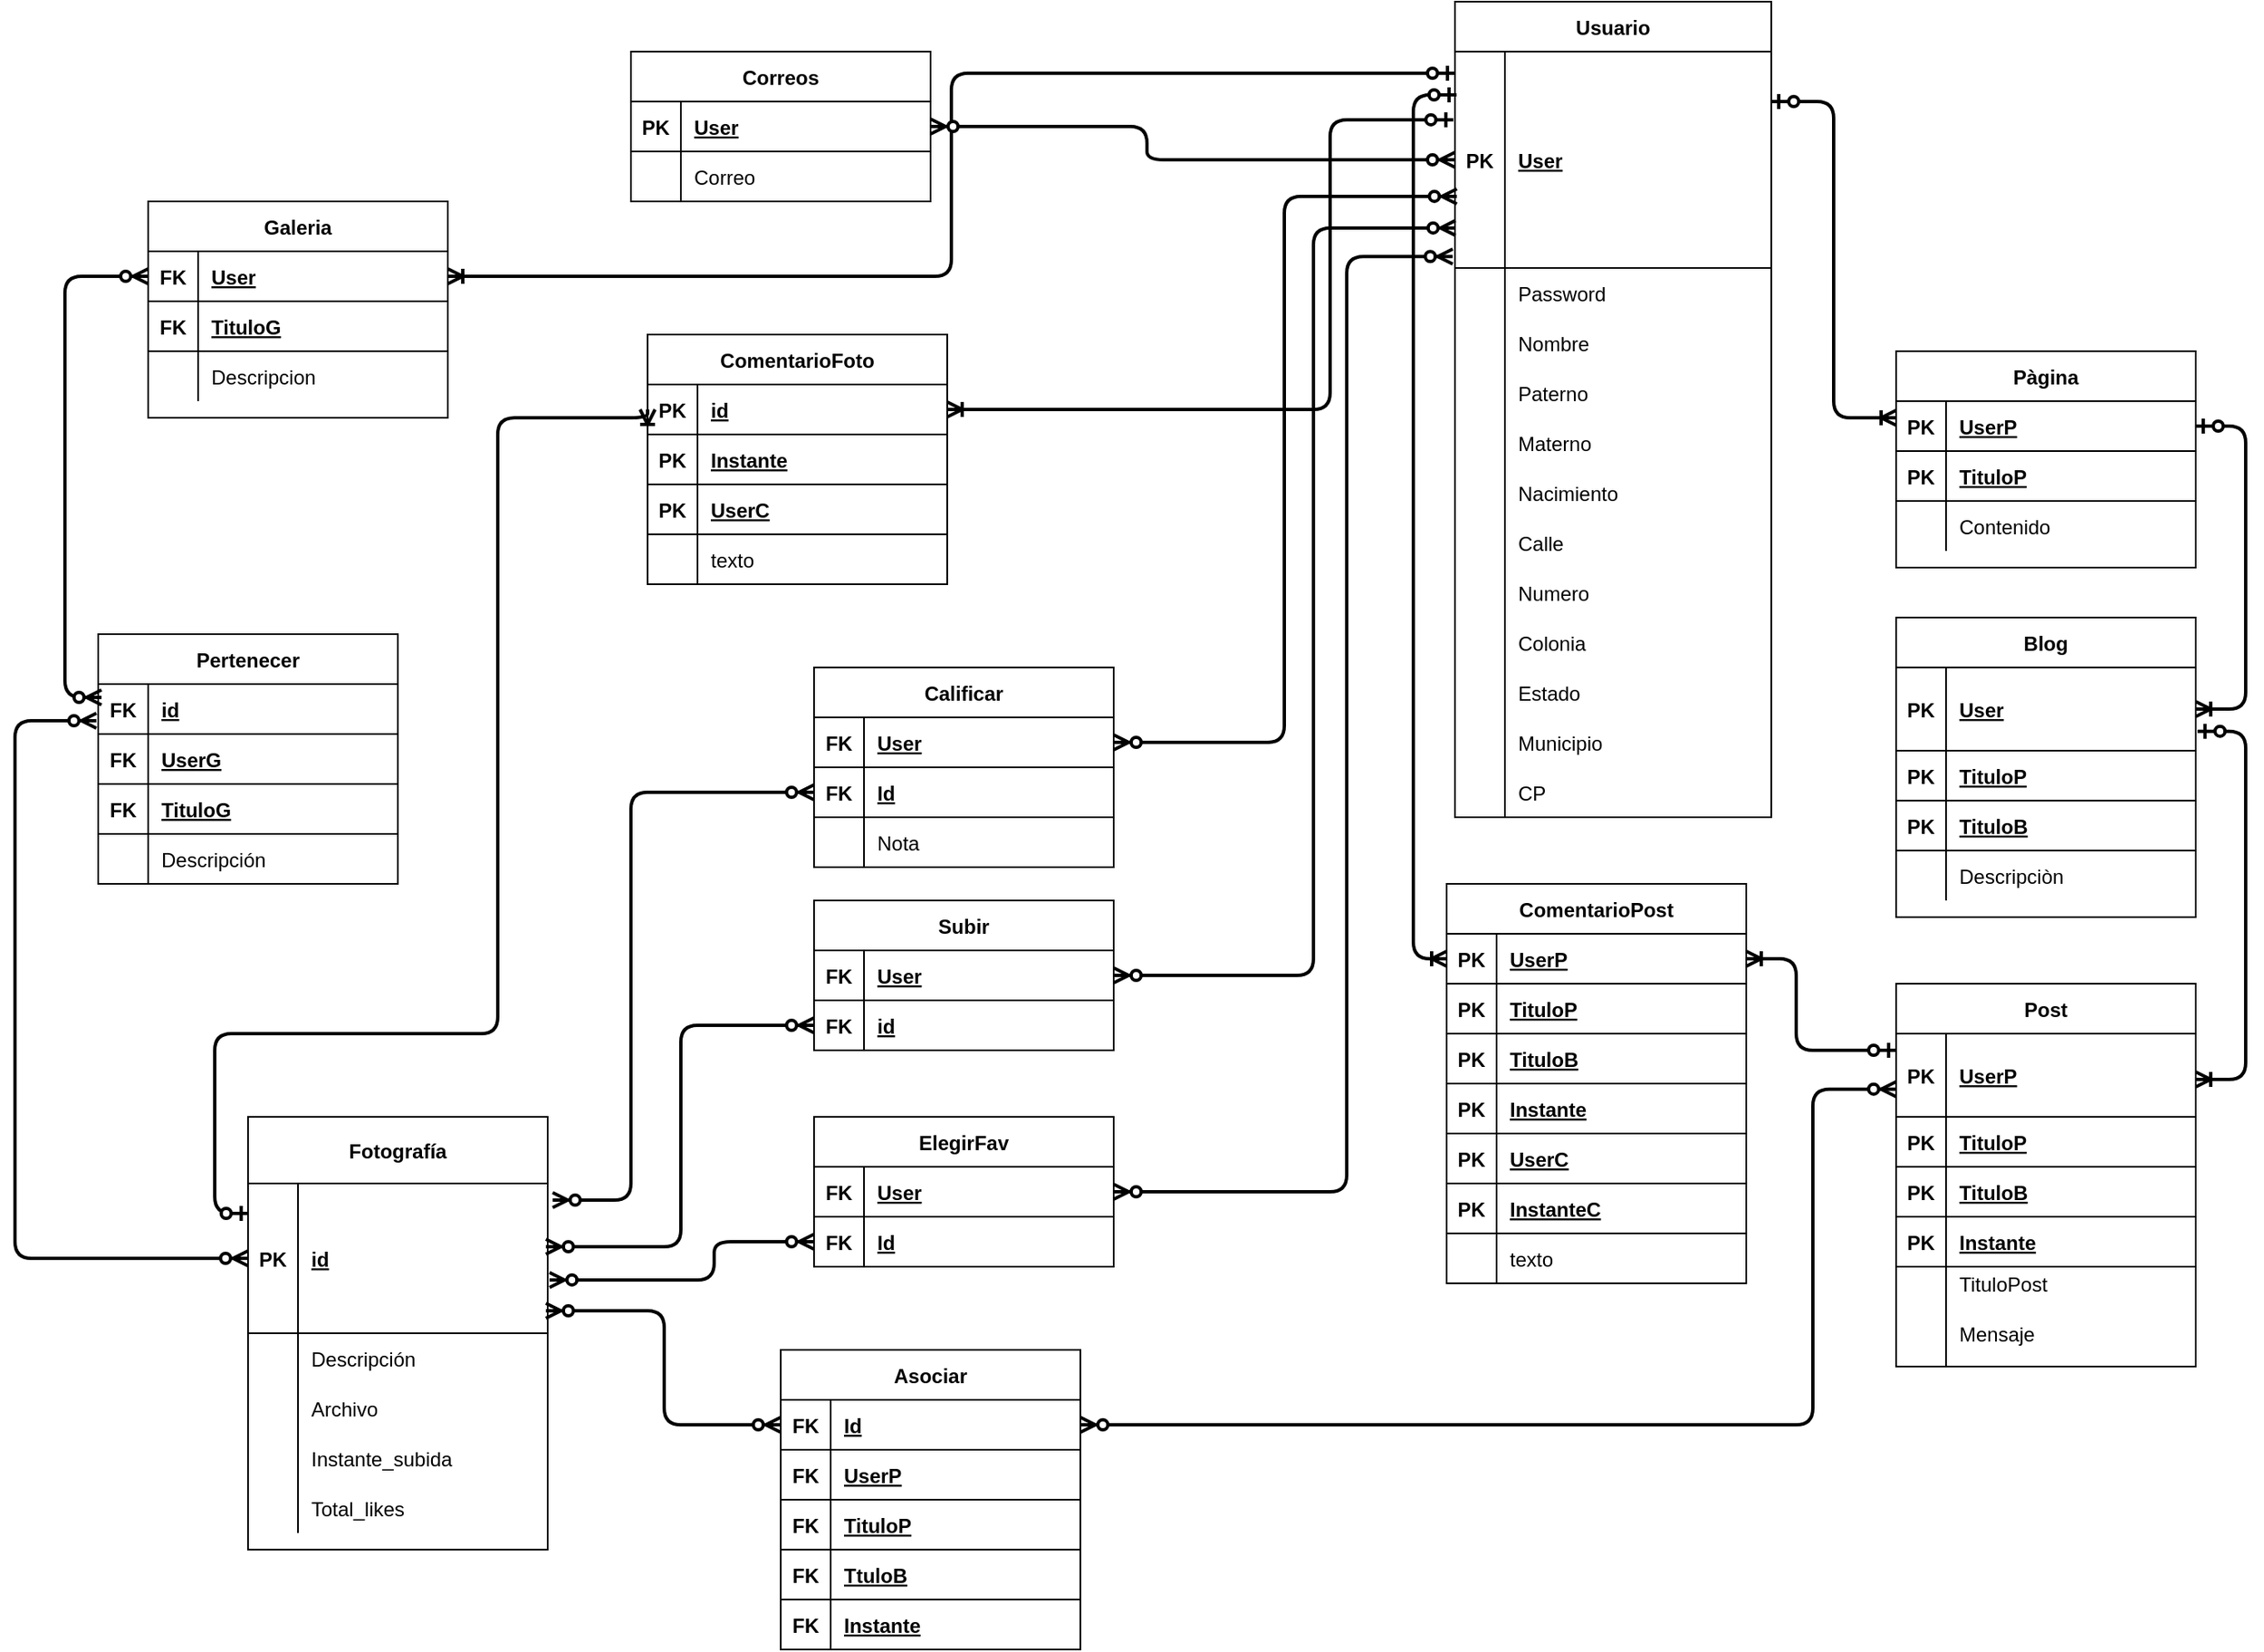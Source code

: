 <mxfile version="14.4.4" type="google"><diagram id="7ol8K_wzKBKDFKy6M73j" name="Page-1"><mxGraphModel dx="2912" dy="1016" grid="1" gridSize="10" guides="1" tooltips="1" connect="1" arrows="1" fold="1" page="1" pageScale="1" pageWidth="850" pageHeight="1100" math="0" shadow="0"><root><mxCell id="0"/><mxCell id="1" parent="0"/><mxCell id="Ckkw6ieClBhWI-U1ZD1U-17" value="Fotografía" style="shape=table;startSize=40;container=1;collapsible=1;childLayout=tableLayout;fixedRows=1;rowLines=0;fontStyle=1;align=center;resizeLast=1;" vertex="1" parent="1"><mxGeometry x="-390" y="680" width="180" height="260" as="geometry"/></mxCell><mxCell id="Ckkw6ieClBhWI-U1ZD1U-18" value="" style="shape=partialRectangle;collapsible=0;dropTarget=0;pointerEvents=0;fillColor=none;top=0;left=0;bottom=1;right=0;points=[[0,0.5],[1,0.5]];portConstraint=eastwest;" vertex="1" parent="Ckkw6ieClBhWI-U1ZD1U-17"><mxGeometry y="40" width="180" height="90" as="geometry"/></mxCell><mxCell id="Ckkw6ieClBhWI-U1ZD1U-19" value="PK" style="shape=partialRectangle;connectable=0;fillColor=none;top=0;left=0;bottom=0;right=0;fontStyle=1;overflow=hidden;" vertex="1" parent="Ckkw6ieClBhWI-U1ZD1U-18"><mxGeometry width="30" height="90" as="geometry"/></mxCell><mxCell id="Ckkw6ieClBhWI-U1ZD1U-20" value="id" style="shape=partialRectangle;connectable=0;fillColor=none;top=0;left=0;bottom=0;right=0;align=left;spacingLeft=6;fontStyle=5;overflow=hidden;" vertex="1" parent="Ckkw6ieClBhWI-U1ZD1U-18"><mxGeometry x="30" width="150" height="90" as="geometry"/></mxCell><mxCell id="Ckkw6ieClBhWI-U1ZD1U-21" value="" style="shape=partialRectangle;collapsible=0;dropTarget=0;pointerEvents=0;fillColor=none;top=0;left=0;bottom=0;right=0;points=[[0,0.5],[1,0.5]];portConstraint=eastwest;" vertex="1" parent="Ckkw6ieClBhWI-U1ZD1U-17"><mxGeometry y="130" width="180" height="30" as="geometry"/></mxCell><mxCell id="Ckkw6ieClBhWI-U1ZD1U-22" value="" style="shape=partialRectangle;connectable=0;fillColor=none;top=0;left=0;bottom=0;right=0;editable=1;overflow=hidden;" vertex="1" parent="Ckkw6ieClBhWI-U1ZD1U-21"><mxGeometry width="30" height="30" as="geometry"/></mxCell><mxCell id="Ckkw6ieClBhWI-U1ZD1U-23" value="Descripción" style="shape=partialRectangle;connectable=0;fillColor=none;top=0;left=0;bottom=0;right=0;align=left;spacingLeft=6;overflow=hidden;" vertex="1" parent="Ckkw6ieClBhWI-U1ZD1U-21"><mxGeometry x="30" width="150" height="30" as="geometry"/></mxCell><mxCell id="Ckkw6ieClBhWI-U1ZD1U-24" value="" style="shape=partialRectangle;collapsible=0;dropTarget=0;pointerEvents=0;fillColor=none;top=0;left=0;bottom=0;right=0;points=[[0,0.5],[1,0.5]];portConstraint=eastwest;" vertex="1" parent="Ckkw6ieClBhWI-U1ZD1U-17"><mxGeometry y="160" width="180" height="30" as="geometry"/></mxCell><mxCell id="Ckkw6ieClBhWI-U1ZD1U-25" value="" style="shape=partialRectangle;connectable=0;fillColor=none;top=0;left=0;bottom=0;right=0;editable=1;overflow=hidden;" vertex="1" parent="Ckkw6ieClBhWI-U1ZD1U-24"><mxGeometry width="30" height="30" as="geometry"/></mxCell><mxCell id="Ckkw6ieClBhWI-U1ZD1U-26" value="Archivo" style="shape=partialRectangle;connectable=0;fillColor=none;top=0;left=0;bottom=0;right=0;align=left;spacingLeft=6;overflow=hidden;" vertex="1" parent="Ckkw6ieClBhWI-U1ZD1U-24"><mxGeometry x="30" width="150" height="30" as="geometry"/></mxCell><mxCell id="Ckkw6ieClBhWI-U1ZD1U-27" value="" style="shape=partialRectangle;collapsible=0;dropTarget=0;pointerEvents=0;fillColor=none;top=0;left=0;bottom=0;right=0;points=[[0,0.5],[1,0.5]];portConstraint=eastwest;" vertex="1" parent="Ckkw6ieClBhWI-U1ZD1U-17"><mxGeometry y="190" width="180" height="30" as="geometry"/></mxCell><mxCell id="Ckkw6ieClBhWI-U1ZD1U-28" value="" style="shape=partialRectangle;connectable=0;fillColor=none;top=0;left=0;bottom=0;right=0;editable=1;overflow=hidden;" vertex="1" parent="Ckkw6ieClBhWI-U1ZD1U-27"><mxGeometry width="30" height="30" as="geometry"/></mxCell><mxCell id="Ckkw6ieClBhWI-U1ZD1U-29" value="Instante_subida" style="shape=partialRectangle;connectable=0;fillColor=none;top=0;left=0;bottom=0;right=0;align=left;spacingLeft=6;overflow=hidden;" vertex="1" parent="Ckkw6ieClBhWI-U1ZD1U-27"><mxGeometry x="30" width="150" height="30" as="geometry"/></mxCell><mxCell id="Ckkw6ieClBhWI-U1ZD1U-30" value="" style="shape=partialRectangle;collapsible=0;dropTarget=0;pointerEvents=0;fillColor=none;top=0;left=0;bottom=0;right=0;points=[[0,0.5],[1,0.5]];portConstraint=eastwest;" vertex="1" parent="Ckkw6ieClBhWI-U1ZD1U-17"><mxGeometry y="220" width="180" height="30" as="geometry"/></mxCell><mxCell id="Ckkw6ieClBhWI-U1ZD1U-31" value="" style="shape=partialRectangle;connectable=0;fillColor=none;top=0;left=0;bottom=0;right=0;editable=1;overflow=hidden;" vertex="1" parent="Ckkw6ieClBhWI-U1ZD1U-30"><mxGeometry width="30" height="30" as="geometry"/></mxCell><mxCell id="Ckkw6ieClBhWI-U1ZD1U-32" value="Total_likes" style="shape=partialRectangle;connectable=0;fillColor=none;top=0;left=0;bottom=0;right=0;align=left;spacingLeft=6;overflow=hidden;" vertex="1" parent="Ckkw6ieClBhWI-U1ZD1U-30"><mxGeometry x="30" width="150" height="30" as="geometry"/></mxCell><mxCell id="XIA4TPXOaVkTm41LjBF6-1" value="Post" style="shape=table;startSize=30;container=1;collapsible=1;childLayout=tableLayout;fixedRows=1;rowLines=0;fontStyle=1;align=center;resizeLast=1;" vertex="1" parent="1"><mxGeometry x="600" y="600" width="180" height="230" as="geometry"/></mxCell><mxCell id="XIA4TPXOaVkTm41LjBF6-2" value="" style="shape=partialRectangle;collapsible=0;dropTarget=0;pointerEvents=0;fillColor=none;top=0;left=0;bottom=1;right=0;points=[[0,0.5],[1,0.5]];portConstraint=eastwest;" vertex="1" parent="XIA4TPXOaVkTm41LjBF6-1"><mxGeometry y="30" width="180" height="50" as="geometry"/></mxCell><mxCell id="XIA4TPXOaVkTm41LjBF6-3" value="PK" style="shape=partialRectangle;connectable=0;fillColor=none;top=0;left=0;bottom=0;right=0;fontStyle=1;overflow=hidden;" vertex="1" parent="XIA4TPXOaVkTm41LjBF6-2"><mxGeometry width="30" height="50" as="geometry"/></mxCell><mxCell id="XIA4TPXOaVkTm41LjBF6-4" value="UserP" style="shape=partialRectangle;connectable=0;fillColor=none;top=0;left=0;bottom=0;right=0;align=left;spacingLeft=6;fontStyle=5;overflow=hidden;" vertex="1" parent="XIA4TPXOaVkTm41LjBF6-2"><mxGeometry x="30" width="150" height="50" as="geometry"/></mxCell><mxCell id="zCL_-WKJLZLR_f0OS8-u-48" value="" style="shape=partialRectangle;collapsible=0;dropTarget=0;pointerEvents=0;fillColor=none;top=0;left=0;bottom=1;right=0;points=[[0,0.5],[1,0.5]];portConstraint=eastwest;" vertex="1" parent="XIA4TPXOaVkTm41LjBF6-1"><mxGeometry y="80" width="180" height="30" as="geometry"/></mxCell><mxCell id="zCL_-WKJLZLR_f0OS8-u-49" value="PK" style="shape=partialRectangle;connectable=0;fillColor=none;top=0;left=0;bottom=0;right=0;fontStyle=1;overflow=hidden;" vertex="1" parent="zCL_-WKJLZLR_f0OS8-u-48"><mxGeometry width="30" height="30" as="geometry"/></mxCell><mxCell id="zCL_-WKJLZLR_f0OS8-u-50" value="TituloP" style="shape=partialRectangle;connectable=0;fillColor=none;top=0;left=0;bottom=0;right=0;align=left;spacingLeft=6;fontStyle=5;overflow=hidden;" vertex="1" parent="zCL_-WKJLZLR_f0OS8-u-48"><mxGeometry x="30" width="150" height="30" as="geometry"/></mxCell><mxCell id="zCL_-WKJLZLR_f0OS8-u-23" value="" style="shape=partialRectangle;collapsible=0;dropTarget=0;pointerEvents=0;fillColor=none;top=0;left=0;bottom=1;right=0;points=[[0,0.5],[1,0.5]];portConstraint=eastwest;" vertex="1" parent="XIA4TPXOaVkTm41LjBF6-1"><mxGeometry y="110" width="180" height="30" as="geometry"/></mxCell><mxCell id="zCL_-WKJLZLR_f0OS8-u-24" value="PK" style="shape=partialRectangle;connectable=0;fillColor=none;top=0;left=0;bottom=0;right=0;fontStyle=1;overflow=hidden;" vertex="1" parent="zCL_-WKJLZLR_f0OS8-u-23"><mxGeometry width="30" height="30" as="geometry"/></mxCell><mxCell id="zCL_-WKJLZLR_f0OS8-u-25" value="TituloB" style="shape=partialRectangle;connectable=0;fillColor=none;top=0;left=0;bottom=0;right=0;align=left;spacingLeft=6;fontStyle=5;overflow=hidden;" vertex="1" parent="zCL_-WKJLZLR_f0OS8-u-23"><mxGeometry x="30" width="150" height="30" as="geometry"/></mxCell><mxCell id="zCL_-WKJLZLR_f0OS8-u-45" value="" style="shape=partialRectangle;collapsible=0;dropTarget=0;pointerEvents=0;fillColor=none;top=0;left=0;bottom=1;right=0;points=[[0,0.5],[1,0.5]];portConstraint=eastwest;" vertex="1" parent="XIA4TPXOaVkTm41LjBF6-1"><mxGeometry y="140" width="180" height="30" as="geometry"/></mxCell><mxCell id="zCL_-WKJLZLR_f0OS8-u-46" value="PK" style="shape=partialRectangle;connectable=0;fillColor=none;top=0;left=0;bottom=0;right=0;fontStyle=1;overflow=hidden;" vertex="1" parent="zCL_-WKJLZLR_f0OS8-u-45"><mxGeometry width="30" height="30" as="geometry"/></mxCell><mxCell id="zCL_-WKJLZLR_f0OS8-u-47" value="Instante" style="shape=partialRectangle;connectable=0;fillColor=none;top=0;left=0;bottom=0;right=0;align=left;spacingLeft=6;fontStyle=5;overflow=hidden;" vertex="1" parent="zCL_-WKJLZLR_f0OS8-u-45"><mxGeometry x="30" width="150" height="30" as="geometry"/></mxCell><mxCell id="XIA4TPXOaVkTm41LjBF6-11" value="" style="shape=partialRectangle;collapsible=0;dropTarget=0;pointerEvents=0;fillColor=none;top=0;left=0;bottom=0;right=0;points=[[0,0.5],[1,0.5]];portConstraint=eastwest;" vertex="1" parent="XIA4TPXOaVkTm41LjBF6-1"><mxGeometry y="170" width="180" height="20" as="geometry"/></mxCell><mxCell id="XIA4TPXOaVkTm41LjBF6-12" value="" style="shape=partialRectangle;connectable=0;fillColor=none;top=0;left=0;bottom=0;right=0;editable=1;overflow=hidden;" vertex="1" parent="XIA4TPXOaVkTm41LjBF6-11"><mxGeometry width="30" height="20" as="geometry"/></mxCell><mxCell id="XIA4TPXOaVkTm41LjBF6-13" value="TituloPost" style="shape=partialRectangle;connectable=0;fillColor=none;top=0;left=0;bottom=0;right=0;align=left;spacingLeft=6;overflow=hidden;" vertex="1" parent="XIA4TPXOaVkTm41LjBF6-11"><mxGeometry x="30" width="150" height="20" as="geometry"/></mxCell><mxCell id="XIA4TPXOaVkTm41LjBF6-8" value="" style="shape=partialRectangle;collapsible=0;dropTarget=0;pointerEvents=0;fillColor=none;top=0;left=0;bottom=0;right=0;points=[[0,0.5],[1,0.5]];portConstraint=eastwest;" vertex="1" parent="XIA4TPXOaVkTm41LjBF6-1"><mxGeometry y="190" width="180" height="40" as="geometry"/></mxCell><mxCell id="XIA4TPXOaVkTm41LjBF6-9" value="" style="shape=partialRectangle;connectable=0;fillColor=none;top=0;left=0;bottom=0;right=0;editable=1;overflow=hidden;" vertex="1" parent="XIA4TPXOaVkTm41LjBF6-8"><mxGeometry width="30" height="40" as="geometry"/></mxCell><mxCell id="XIA4TPXOaVkTm41LjBF6-10" value="Mensaje" style="shape=partialRectangle;connectable=0;fillColor=none;top=0;left=0;bottom=0;right=0;align=left;spacingLeft=6;overflow=hidden;" vertex="1" parent="XIA4TPXOaVkTm41LjBF6-8"><mxGeometry x="30" width="150" height="40" as="geometry"/></mxCell><mxCell id="Ckkw6ieClBhWI-U1ZD1U-33" value="Correos" style="shape=table;startSize=30;container=1;collapsible=1;childLayout=tableLayout;fixedRows=1;rowLines=0;fontStyle=1;align=center;resizeLast=1;" vertex="1" parent="1"><mxGeometry x="-160" y="40" width="180" height="90" as="geometry"/></mxCell><mxCell id="Ckkw6ieClBhWI-U1ZD1U-34" value="" style="shape=partialRectangle;collapsible=0;dropTarget=0;pointerEvents=0;fillColor=none;top=0;left=0;bottom=1;right=0;points=[[0,0.5],[1,0.5]];portConstraint=eastwest;" vertex="1" parent="Ckkw6ieClBhWI-U1ZD1U-33"><mxGeometry y="30" width="180" height="30" as="geometry"/></mxCell><mxCell id="Ckkw6ieClBhWI-U1ZD1U-35" value="PK" style="shape=partialRectangle;connectable=0;fillColor=none;top=0;left=0;bottom=0;right=0;fontStyle=1;overflow=hidden;" vertex="1" parent="Ckkw6ieClBhWI-U1ZD1U-34"><mxGeometry width="30" height="30" as="geometry"/></mxCell><mxCell id="Ckkw6ieClBhWI-U1ZD1U-36" value="User" style="shape=partialRectangle;connectable=0;fillColor=none;top=0;left=0;bottom=0;right=0;align=left;spacingLeft=6;fontStyle=5;overflow=hidden;" vertex="1" parent="Ckkw6ieClBhWI-U1ZD1U-34"><mxGeometry x="30" width="150" height="30" as="geometry"/></mxCell><mxCell id="Ckkw6ieClBhWI-U1ZD1U-37" value="" style="shape=partialRectangle;collapsible=0;dropTarget=0;pointerEvents=0;fillColor=none;top=0;left=0;bottom=0;right=0;points=[[0,0.5],[1,0.5]];portConstraint=eastwest;" vertex="1" parent="Ckkw6ieClBhWI-U1ZD1U-33"><mxGeometry y="60" width="180" height="30" as="geometry"/></mxCell><mxCell id="Ckkw6ieClBhWI-U1ZD1U-38" value="" style="shape=partialRectangle;connectable=0;fillColor=none;top=0;left=0;bottom=0;right=0;editable=1;overflow=hidden;" vertex="1" parent="Ckkw6ieClBhWI-U1ZD1U-37"><mxGeometry width="30" height="30" as="geometry"/></mxCell><mxCell id="Ckkw6ieClBhWI-U1ZD1U-39" value="Correo" style="shape=partialRectangle;connectable=0;fillColor=none;top=0;left=0;bottom=0;right=0;align=left;spacingLeft=6;overflow=hidden;" vertex="1" parent="Ckkw6ieClBhWI-U1ZD1U-37"><mxGeometry x="30" width="150" height="30" as="geometry"/></mxCell><mxCell id="Ckkw6ieClBhWI-U1ZD1U-46" value="Galeria" style="shape=table;startSize=30;container=1;collapsible=1;childLayout=tableLayout;fixedRows=1;rowLines=0;fontStyle=1;align=center;resizeLast=1;" vertex="1" parent="1"><mxGeometry x="-450" y="130" width="180" height="130" as="geometry"/></mxCell><mxCell id="Ckkw6ieClBhWI-U1ZD1U-47" value="" style="shape=partialRectangle;collapsible=0;dropTarget=0;pointerEvents=0;fillColor=none;top=0;left=0;bottom=1;right=0;points=[[0,0.5],[1,0.5]];portConstraint=eastwest;" vertex="1" parent="Ckkw6ieClBhWI-U1ZD1U-46"><mxGeometry y="30" width="180" height="30" as="geometry"/></mxCell><mxCell id="Ckkw6ieClBhWI-U1ZD1U-48" value="FK" style="shape=partialRectangle;connectable=0;fillColor=none;top=0;left=0;bottom=0;right=0;fontStyle=1;overflow=hidden;" vertex="1" parent="Ckkw6ieClBhWI-U1ZD1U-47"><mxGeometry width="30" height="30" as="geometry"/></mxCell><mxCell id="Ckkw6ieClBhWI-U1ZD1U-49" value="User" style="shape=partialRectangle;connectable=0;fillColor=none;top=0;left=0;bottom=0;right=0;align=left;spacingLeft=6;fontStyle=5;overflow=hidden;" vertex="1" parent="Ckkw6ieClBhWI-U1ZD1U-47"><mxGeometry x="30" width="150" height="30" as="geometry"/></mxCell><mxCell id="Ckkw6ieClBhWI-U1ZD1U-59" value="" style="shape=partialRectangle;collapsible=0;dropTarget=0;pointerEvents=0;fillColor=none;top=0;left=0;bottom=1;right=0;points=[[0,0.5],[1,0.5]];portConstraint=eastwest;" vertex="1" parent="Ckkw6ieClBhWI-U1ZD1U-46"><mxGeometry y="60" width="180" height="30" as="geometry"/></mxCell><mxCell id="Ckkw6ieClBhWI-U1ZD1U-60" value="FK" style="shape=partialRectangle;connectable=0;fillColor=none;top=0;left=0;bottom=0;right=0;fontStyle=1;overflow=hidden;" vertex="1" parent="Ckkw6ieClBhWI-U1ZD1U-59"><mxGeometry width="30" height="30" as="geometry"/></mxCell><mxCell id="Ckkw6ieClBhWI-U1ZD1U-61" value="TituloG" style="shape=partialRectangle;connectable=0;fillColor=none;top=0;left=0;bottom=0;right=0;align=left;spacingLeft=6;fontStyle=5;overflow=hidden;" vertex="1" parent="Ckkw6ieClBhWI-U1ZD1U-59"><mxGeometry x="30" width="150" height="30" as="geometry"/></mxCell><mxCell id="Ckkw6ieClBhWI-U1ZD1U-50" value="" style="shape=partialRectangle;collapsible=0;dropTarget=0;pointerEvents=0;fillColor=none;top=0;left=0;bottom=0;right=0;points=[[0,0.5],[1,0.5]];portConstraint=eastwest;" vertex="1" parent="Ckkw6ieClBhWI-U1ZD1U-46"><mxGeometry y="90" width="180" height="30" as="geometry"/></mxCell><mxCell id="Ckkw6ieClBhWI-U1ZD1U-51" value="" style="shape=partialRectangle;connectable=0;fillColor=none;top=0;left=0;bottom=0;right=0;editable=1;overflow=hidden;" vertex="1" parent="Ckkw6ieClBhWI-U1ZD1U-50"><mxGeometry width="30" height="30" as="geometry"/></mxCell><mxCell id="Ckkw6ieClBhWI-U1ZD1U-52" value="Descripcion" style="shape=partialRectangle;connectable=0;fillColor=none;top=0;left=0;bottom=0;right=0;align=left;spacingLeft=6;overflow=hidden;" vertex="1" parent="Ckkw6ieClBhWI-U1ZD1U-50"><mxGeometry x="30" width="150" height="30" as="geometry"/></mxCell><mxCell id="Ckkw6ieClBhWI-U1ZD1U-62" value="Asociar" style="shape=table;startSize=30;container=1;collapsible=1;childLayout=tableLayout;fixedRows=1;rowLines=0;fontStyle=1;align=center;resizeLast=1;" vertex="1" parent="1"><mxGeometry x="-70" y="820" width="180" height="180" as="geometry"/></mxCell><mxCell id="Ckkw6ieClBhWI-U1ZD1U-63" value="" style="shape=partialRectangle;collapsible=0;dropTarget=0;pointerEvents=0;fillColor=none;top=0;left=0;bottom=1;right=0;points=[[0,0.5],[1,0.5]];portConstraint=eastwest;" vertex="1" parent="Ckkw6ieClBhWI-U1ZD1U-62"><mxGeometry y="30" width="180" height="30" as="geometry"/></mxCell><mxCell id="Ckkw6ieClBhWI-U1ZD1U-64" value="FK" style="shape=partialRectangle;connectable=0;fillColor=none;top=0;left=0;bottom=0;right=0;fontStyle=1;overflow=hidden;" vertex="1" parent="Ckkw6ieClBhWI-U1ZD1U-63"><mxGeometry width="30" height="30" as="geometry"/></mxCell><mxCell id="Ckkw6ieClBhWI-U1ZD1U-65" value="Id" style="shape=partialRectangle;connectable=0;fillColor=none;top=0;left=0;bottom=0;right=0;align=left;spacingLeft=6;fontStyle=5;overflow=hidden;" vertex="1" parent="Ckkw6ieClBhWI-U1ZD1U-63"><mxGeometry x="30" width="150" height="30" as="geometry"/></mxCell><mxCell id="Ckkw6ieClBhWI-U1ZD1U-75" value="" style="shape=partialRectangle;collapsible=0;dropTarget=0;pointerEvents=0;fillColor=none;top=0;left=0;bottom=1;right=0;points=[[0,0.5],[1,0.5]];portConstraint=eastwest;" vertex="1" parent="Ckkw6ieClBhWI-U1ZD1U-62"><mxGeometry y="60" width="180" height="30" as="geometry"/></mxCell><mxCell id="Ckkw6ieClBhWI-U1ZD1U-76" value="FK" style="shape=partialRectangle;connectable=0;fillColor=none;top=0;left=0;bottom=0;right=0;fontStyle=1;overflow=hidden;" vertex="1" parent="Ckkw6ieClBhWI-U1ZD1U-75"><mxGeometry width="30" height="30" as="geometry"/></mxCell><mxCell id="Ckkw6ieClBhWI-U1ZD1U-77" value="UserP" style="shape=partialRectangle;connectable=0;fillColor=none;top=0;left=0;bottom=0;right=0;align=left;spacingLeft=6;fontStyle=5;overflow=hidden;" vertex="1" parent="Ckkw6ieClBhWI-U1ZD1U-75"><mxGeometry x="30" width="150" height="30" as="geometry"/></mxCell><mxCell id="Ckkw6ieClBhWI-U1ZD1U-94" value="" style="shape=partialRectangle;collapsible=0;dropTarget=0;pointerEvents=0;fillColor=none;top=0;left=0;bottom=1;right=0;points=[[0,0.5],[1,0.5]];portConstraint=eastwest;" vertex="1" parent="Ckkw6ieClBhWI-U1ZD1U-62"><mxGeometry y="90" width="180" height="30" as="geometry"/></mxCell><mxCell id="Ckkw6ieClBhWI-U1ZD1U-95" value="FK" style="shape=partialRectangle;connectable=0;fillColor=none;top=0;left=0;bottom=0;right=0;fontStyle=1;overflow=hidden;" vertex="1" parent="Ckkw6ieClBhWI-U1ZD1U-94"><mxGeometry width="30" height="30" as="geometry"/></mxCell><mxCell id="Ckkw6ieClBhWI-U1ZD1U-96" value="TituloP" style="shape=partialRectangle;connectable=0;fillColor=none;top=0;left=0;bottom=0;right=0;align=left;spacingLeft=6;fontStyle=5;overflow=hidden;" vertex="1" parent="Ckkw6ieClBhWI-U1ZD1U-94"><mxGeometry x="30" width="150" height="30" as="geometry"/></mxCell><mxCell id="Ckkw6ieClBhWI-U1ZD1U-97" value="" style="shape=partialRectangle;collapsible=0;dropTarget=0;pointerEvents=0;fillColor=none;top=0;left=0;bottom=1;right=0;points=[[0,0.5],[1,0.5]];portConstraint=eastwest;" vertex="1" parent="Ckkw6ieClBhWI-U1ZD1U-62"><mxGeometry y="120" width="180" height="30" as="geometry"/></mxCell><mxCell id="Ckkw6ieClBhWI-U1ZD1U-98" value="FK" style="shape=partialRectangle;connectable=0;fillColor=none;top=0;left=0;bottom=0;right=0;fontStyle=1;overflow=hidden;" vertex="1" parent="Ckkw6ieClBhWI-U1ZD1U-97"><mxGeometry width="30" height="30" as="geometry"/></mxCell><mxCell id="Ckkw6ieClBhWI-U1ZD1U-99" value="TtuloB" style="shape=partialRectangle;connectable=0;fillColor=none;top=0;left=0;bottom=0;right=0;align=left;spacingLeft=6;fontStyle=5;overflow=hidden;" vertex="1" parent="Ckkw6ieClBhWI-U1ZD1U-97"><mxGeometry x="30" width="150" height="30" as="geometry"/></mxCell><mxCell id="Ckkw6ieClBhWI-U1ZD1U-100" value="" style="shape=partialRectangle;collapsible=0;dropTarget=0;pointerEvents=0;fillColor=none;top=0;left=0;bottom=1;right=0;points=[[0,0.5],[1,0.5]];portConstraint=eastwest;" vertex="1" parent="Ckkw6ieClBhWI-U1ZD1U-62"><mxGeometry y="150" width="180" height="30" as="geometry"/></mxCell><mxCell id="Ckkw6ieClBhWI-U1ZD1U-101" value="FK" style="shape=partialRectangle;connectable=0;fillColor=none;top=0;left=0;bottom=0;right=0;fontStyle=1;overflow=hidden;" vertex="1" parent="Ckkw6ieClBhWI-U1ZD1U-100"><mxGeometry width="30" height="30" as="geometry"/></mxCell><mxCell id="Ckkw6ieClBhWI-U1ZD1U-102" value="Instante" style="shape=partialRectangle;connectable=0;fillColor=none;top=0;left=0;bottom=0;right=0;align=left;spacingLeft=6;fontStyle=5;overflow=hidden;" vertex="1" parent="Ckkw6ieClBhWI-U1ZD1U-100"><mxGeometry x="30" width="150" height="30" as="geometry"/></mxCell><mxCell id="XIA4TPXOaVkTm41LjBF6-29" value="ComentarioPost" style="shape=table;startSize=30;container=1;collapsible=1;childLayout=tableLayout;fixedRows=1;rowLines=0;fontStyle=1;align=center;resizeLast=1;" vertex="1" parent="1"><mxGeometry x="330" y="540" width="180" height="240" as="geometry"/></mxCell><mxCell id="XIA4TPXOaVkTm41LjBF6-30" value="" style="shape=partialRectangle;collapsible=0;dropTarget=0;pointerEvents=0;fillColor=none;top=0;left=0;bottom=1;right=0;points=[[0,0.5],[1,0.5]];portConstraint=eastwest;" vertex="1" parent="XIA4TPXOaVkTm41LjBF6-29"><mxGeometry y="30" width="180" height="30" as="geometry"/></mxCell><mxCell id="XIA4TPXOaVkTm41LjBF6-31" value="PK" style="shape=partialRectangle;connectable=0;fillColor=none;top=0;left=0;bottom=0;right=0;fontStyle=1;overflow=hidden;" vertex="1" parent="XIA4TPXOaVkTm41LjBF6-30"><mxGeometry width="30" height="30" as="geometry"/></mxCell><mxCell id="XIA4TPXOaVkTm41LjBF6-32" value="UserP" style="shape=partialRectangle;connectable=0;fillColor=none;top=0;left=0;bottom=0;right=0;align=left;spacingLeft=6;fontStyle=5;overflow=hidden;" vertex="1" parent="XIA4TPXOaVkTm41LjBF6-30"><mxGeometry x="30" width="150" height="30" as="geometry"/></mxCell><mxCell id="zCL_-WKJLZLR_f0OS8-u-52" value="" style="shape=partialRectangle;collapsible=0;dropTarget=0;pointerEvents=0;fillColor=none;top=0;left=0;bottom=1;right=0;points=[[0,0.5],[1,0.5]];portConstraint=eastwest;" vertex="1" parent="XIA4TPXOaVkTm41LjBF6-29"><mxGeometry y="60" width="180" height="30" as="geometry"/></mxCell><mxCell id="zCL_-WKJLZLR_f0OS8-u-53" value="PK" style="shape=partialRectangle;connectable=0;fillColor=none;top=0;left=0;bottom=0;right=0;fontStyle=1;overflow=hidden;" vertex="1" parent="zCL_-WKJLZLR_f0OS8-u-52"><mxGeometry width="30" height="30" as="geometry"/></mxCell><mxCell id="zCL_-WKJLZLR_f0OS8-u-54" value="TituloP" style="shape=partialRectangle;connectable=0;fillColor=none;top=0;left=0;bottom=0;right=0;align=left;spacingLeft=6;fontStyle=5;overflow=hidden;" vertex="1" parent="zCL_-WKJLZLR_f0OS8-u-52"><mxGeometry x="30" width="150" height="30" as="geometry"/></mxCell><mxCell id="zCL_-WKJLZLR_f0OS8-u-55" value="" style="shape=partialRectangle;collapsible=0;dropTarget=0;pointerEvents=0;fillColor=none;top=0;left=0;bottom=1;right=0;points=[[0,0.5],[1,0.5]];portConstraint=eastwest;" vertex="1" parent="XIA4TPXOaVkTm41LjBF6-29"><mxGeometry y="90" width="180" height="30" as="geometry"/></mxCell><mxCell id="zCL_-WKJLZLR_f0OS8-u-56" value="PK" style="shape=partialRectangle;connectable=0;fillColor=none;top=0;left=0;bottom=0;right=0;fontStyle=1;overflow=hidden;" vertex="1" parent="zCL_-WKJLZLR_f0OS8-u-55"><mxGeometry width="30" height="30" as="geometry"/></mxCell><mxCell id="zCL_-WKJLZLR_f0OS8-u-57" value="TituloB" style="shape=partialRectangle;connectable=0;fillColor=none;top=0;left=0;bottom=0;right=0;align=left;spacingLeft=6;fontStyle=5;overflow=hidden;" vertex="1" parent="zCL_-WKJLZLR_f0OS8-u-55"><mxGeometry x="30" width="150" height="30" as="geometry"/></mxCell><mxCell id="zCL_-WKJLZLR_f0OS8-u-58" value="" style="shape=partialRectangle;collapsible=0;dropTarget=0;pointerEvents=0;fillColor=none;top=0;left=0;bottom=1;right=0;points=[[0,0.5],[1,0.5]];portConstraint=eastwest;" vertex="1" parent="XIA4TPXOaVkTm41LjBF6-29"><mxGeometry y="120" width="180" height="30" as="geometry"/></mxCell><mxCell id="zCL_-WKJLZLR_f0OS8-u-59" value="PK" style="shape=partialRectangle;connectable=0;fillColor=none;top=0;left=0;bottom=0;right=0;fontStyle=1;overflow=hidden;" vertex="1" parent="zCL_-WKJLZLR_f0OS8-u-58"><mxGeometry width="30" height="30" as="geometry"/></mxCell><mxCell id="zCL_-WKJLZLR_f0OS8-u-60" value="Instante" style="shape=partialRectangle;connectable=0;fillColor=none;top=0;left=0;bottom=0;right=0;align=left;spacingLeft=6;fontStyle=5;overflow=hidden;" vertex="1" parent="zCL_-WKJLZLR_f0OS8-u-58"><mxGeometry x="30" width="150" height="30" as="geometry"/></mxCell><mxCell id="zCL_-WKJLZLR_f0OS8-u-61" value="" style="shape=partialRectangle;collapsible=0;dropTarget=0;pointerEvents=0;fillColor=none;top=0;left=0;bottom=1;right=0;points=[[0,0.5],[1,0.5]];portConstraint=eastwest;" vertex="1" parent="XIA4TPXOaVkTm41LjBF6-29"><mxGeometry y="150" width="180" height="30" as="geometry"/></mxCell><mxCell id="zCL_-WKJLZLR_f0OS8-u-62" value="PK" style="shape=partialRectangle;connectable=0;fillColor=none;top=0;left=0;bottom=0;right=0;fontStyle=1;overflow=hidden;" vertex="1" parent="zCL_-WKJLZLR_f0OS8-u-61"><mxGeometry width="30" height="30" as="geometry"/></mxCell><mxCell id="zCL_-WKJLZLR_f0OS8-u-63" value="UserC" style="shape=partialRectangle;connectable=0;fillColor=none;top=0;left=0;bottom=0;right=0;align=left;spacingLeft=6;fontStyle=5;overflow=hidden;" vertex="1" parent="zCL_-WKJLZLR_f0OS8-u-61"><mxGeometry x="30" width="150" height="30" as="geometry"/></mxCell><mxCell id="zCL_-WKJLZLR_f0OS8-u-64" value="" style="shape=partialRectangle;collapsible=0;dropTarget=0;pointerEvents=0;fillColor=none;top=0;left=0;bottom=1;right=0;points=[[0,0.5],[1,0.5]];portConstraint=eastwest;" vertex="1" parent="XIA4TPXOaVkTm41LjBF6-29"><mxGeometry y="180" width="180" height="30" as="geometry"/></mxCell><mxCell id="zCL_-WKJLZLR_f0OS8-u-65" value="PK" style="shape=partialRectangle;connectable=0;fillColor=none;top=0;left=0;bottom=0;right=0;fontStyle=1;overflow=hidden;" vertex="1" parent="zCL_-WKJLZLR_f0OS8-u-64"><mxGeometry width="30" height="30" as="geometry"/></mxCell><mxCell id="zCL_-WKJLZLR_f0OS8-u-66" value="InstanteC" style="shape=partialRectangle;connectable=0;fillColor=none;top=0;left=0;bottom=0;right=0;align=left;spacingLeft=6;fontStyle=5;overflow=hidden;" vertex="1" parent="zCL_-WKJLZLR_f0OS8-u-64"><mxGeometry x="30" width="150" height="30" as="geometry"/></mxCell><mxCell id="XIA4TPXOaVkTm41LjBF6-39" value="" style="shape=partialRectangle;collapsible=0;dropTarget=0;pointerEvents=0;fillColor=none;top=0;left=0;bottom=0;right=0;points=[[0,0.5],[1,0.5]];portConstraint=eastwest;" vertex="1" parent="XIA4TPXOaVkTm41LjBF6-29"><mxGeometry y="210" width="180" height="30" as="geometry"/></mxCell><mxCell id="XIA4TPXOaVkTm41LjBF6-40" value="" style="shape=partialRectangle;connectable=0;fillColor=none;top=0;left=0;bottom=0;right=0;editable=1;overflow=hidden;" vertex="1" parent="XIA4TPXOaVkTm41LjBF6-39"><mxGeometry width="30" height="30" as="geometry"/></mxCell><mxCell id="XIA4TPXOaVkTm41LjBF6-41" value="texto" style="shape=partialRectangle;connectable=0;fillColor=none;top=0;left=0;bottom=0;right=0;align=left;spacingLeft=6;overflow=hidden;" vertex="1" parent="XIA4TPXOaVkTm41LjBF6-39"><mxGeometry x="30" width="150" height="30" as="geometry"/></mxCell><mxCell id="LSchiFLGxII6Y2Hgj4BG-26" value="Blog" style="shape=table;startSize=30;container=1;collapsible=1;childLayout=tableLayout;fixedRows=1;rowLines=0;fontStyle=1;align=center;resizeLast=1;" vertex="1" parent="1"><mxGeometry x="600" y="380" width="180" height="180" as="geometry"/></mxCell><mxCell id="LSchiFLGxII6Y2Hgj4BG-27" value="" style="shape=partialRectangle;collapsible=0;dropTarget=0;pointerEvents=0;fillColor=none;top=0;left=0;bottom=1;right=0;points=[[0,0.5],[1,0.5]];portConstraint=eastwest;" vertex="1" parent="LSchiFLGxII6Y2Hgj4BG-26"><mxGeometry y="30" width="180" height="50" as="geometry"/></mxCell><mxCell id="LSchiFLGxII6Y2Hgj4BG-28" value="PK" style="shape=partialRectangle;connectable=0;fillColor=none;top=0;left=0;bottom=0;right=0;fontStyle=1;overflow=hidden;" vertex="1" parent="LSchiFLGxII6Y2Hgj4BG-27"><mxGeometry width="30" height="50" as="geometry"/></mxCell><mxCell id="LSchiFLGxII6Y2Hgj4BG-29" value="User" style="shape=partialRectangle;connectable=0;fillColor=none;top=0;left=0;bottom=0;right=0;align=left;spacingLeft=6;fontStyle=5;overflow=hidden;" vertex="1" parent="LSchiFLGxII6Y2Hgj4BG-27"><mxGeometry x="30" width="150" height="50" as="geometry"/></mxCell><mxCell id="zCL_-WKJLZLR_f0OS8-u-149" value="" style="shape=partialRectangle;collapsible=0;dropTarget=0;pointerEvents=0;fillColor=none;top=0;left=0;bottom=1;right=0;points=[[0,0.5],[1,0.5]];portConstraint=eastwest;" vertex="1" parent="LSchiFLGxII6Y2Hgj4BG-26"><mxGeometry y="80" width="180" height="30" as="geometry"/></mxCell><mxCell id="zCL_-WKJLZLR_f0OS8-u-150" value="PK" style="shape=partialRectangle;connectable=0;fillColor=none;top=0;left=0;bottom=0;right=0;fontStyle=1;overflow=hidden;" vertex="1" parent="zCL_-WKJLZLR_f0OS8-u-149"><mxGeometry width="30" height="30" as="geometry"/></mxCell><mxCell id="zCL_-WKJLZLR_f0OS8-u-151" value="TituloP" style="shape=partialRectangle;connectable=0;fillColor=none;top=0;left=0;bottom=0;right=0;align=left;spacingLeft=6;fontStyle=5;overflow=hidden;" vertex="1" parent="zCL_-WKJLZLR_f0OS8-u-149"><mxGeometry x="30" width="150" height="30" as="geometry"/></mxCell><mxCell id="LSchiFLGxII6Y2Hgj4BG-30" value="" style="shape=partialRectangle;collapsible=0;dropTarget=0;pointerEvents=0;fillColor=none;top=0;left=0;bottom=1;right=0;points=[[0,0.5],[1,0.5]];portConstraint=eastwest;" vertex="1" parent="LSchiFLGxII6Y2Hgj4BG-26"><mxGeometry y="110" width="180" height="30" as="geometry"/></mxCell><mxCell id="LSchiFLGxII6Y2Hgj4BG-31" value="PK" style="shape=partialRectangle;connectable=0;fillColor=none;top=0;left=0;bottom=0;right=0;fontStyle=1;overflow=hidden;" vertex="1" parent="LSchiFLGxII6Y2Hgj4BG-30"><mxGeometry width="30" height="30" as="geometry"/></mxCell><mxCell id="LSchiFLGxII6Y2Hgj4BG-32" value="TituloB" style="shape=partialRectangle;connectable=0;fillColor=none;top=0;left=0;bottom=0;right=0;align=left;spacingLeft=6;fontStyle=5;overflow=hidden;" vertex="1" parent="LSchiFLGxII6Y2Hgj4BG-30"><mxGeometry x="30" width="150" height="30" as="geometry"/></mxCell><mxCell id="LSchiFLGxII6Y2Hgj4BG-33" value="" style="shape=partialRectangle;collapsible=0;dropTarget=0;pointerEvents=0;fillColor=none;top=0;left=0;bottom=0;right=0;points=[[0,0.5],[1,0.5]];portConstraint=eastwest;" vertex="1" parent="LSchiFLGxII6Y2Hgj4BG-26"><mxGeometry y="140" width="180" height="30" as="geometry"/></mxCell><mxCell id="LSchiFLGxII6Y2Hgj4BG-34" value="" style="shape=partialRectangle;connectable=0;fillColor=none;top=0;left=0;bottom=0;right=0;editable=1;overflow=hidden;" vertex="1" parent="LSchiFLGxII6Y2Hgj4BG-33"><mxGeometry width="30" height="30" as="geometry"/></mxCell><mxCell id="LSchiFLGxII6Y2Hgj4BG-35" value="Descripciòn" style="shape=partialRectangle;connectable=0;fillColor=none;top=0;left=0;bottom=0;right=0;align=left;spacingLeft=6;overflow=hidden;" vertex="1" parent="LSchiFLGxII6Y2Hgj4BG-33"><mxGeometry x="30" width="150" height="30" as="geometry"/></mxCell><mxCell id="LSchiFLGxII6Y2Hgj4BG-36" value="Pàgina" style="shape=table;startSize=30;container=1;collapsible=1;childLayout=tableLayout;fixedRows=1;rowLines=0;fontStyle=1;align=center;resizeLast=1;" vertex="1" parent="1"><mxGeometry x="600" y="220" width="180" height="130" as="geometry"/></mxCell><mxCell id="LSchiFLGxII6Y2Hgj4BG-37" value="" style="shape=partialRectangle;collapsible=0;dropTarget=0;pointerEvents=0;fillColor=none;top=0;left=0;bottom=1;right=0;points=[[0,0.5],[1,0.5]];portConstraint=eastwest;" vertex="1" parent="LSchiFLGxII6Y2Hgj4BG-36"><mxGeometry y="30" width="180" height="30" as="geometry"/></mxCell><mxCell id="LSchiFLGxII6Y2Hgj4BG-38" value="PK" style="shape=partialRectangle;connectable=0;fillColor=none;top=0;left=0;bottom=0;right=0;fontStyle=1;overflow=hidden;" vertex="1" parent="LSchiFLGxII6Y2Hgj4BG-37"><mxGeometry width="30" height="30" as="geometry"/></mxCell><mxCell id="LSchiFLGxII6Y2Hgj4BG-39" value="UserP" style="shape=partialRectangle;connectable=0;fillColor=none;top=0;left=0;bottom=0;right=0;align=left;spacingLeft=6;fontStyle=5;overflow=hidden;" vertex="1" parent="LSchiFLGxII6Y2Hgj4BG-37"><mxGeometry x="30" width="150" height="30" as="geometry"/></mxCell><mxCell id="LSchiFLGxII6Y2Hgj4BG-40" value="" style="shape=partialRectangle;collapsible=0;dropTarget=0;pointerEvents=0;fillColor=none;top=0;left=0;bottom=1;right=0;points=[[0,0.5],[1,0.5]];portConstraint=eastwest;" vertex="1" parent="LSchiFLGxII6Y2Hgj4BG-36"><mxGeometry y="60" width="180" height="30" as="geometry"/></mxCell><mxCell id="LSchiFLGxII6Y2Hgj4BG-41" value="PK" style="shape=partialRectangle;connectable=0;fillColor=none;top=0;left=0;bottom=0;right=0;fontStyle=1;overflow=hidden;" vertex="1" parent="LSchiFLGxII6Y2Hgj4BG-40"><mxGeometry width="30" height="30" as="geometry"/></mxCell><mxCell id="LSchiFLGxII6Y2Hgj4BG-42" value="TituloP" style="shape=partialRectangle;connectable=0;fillColor=none;top=0;left=0;bottom=0;right=0;align=left;spacingLeft=6;fontStyle=5;overflow=hidden;" vertex="1" parent="LSchiFLGxII6Y2Hgj4BG-40"><mxGeometry x="30" width="150" height="30" as="geometry"/></mxCell><mxCell id="LSchiFLGxII6Y2Hgj4BG-43" value="" style="shape=partialRectangle;collapsible=0;dropTarget=0;pointerEvents=0;fillColor=none;top=0;left=0;bottom=0;right=0;points=[[0,0.5],[1,0.5]];portConstraint=eastwest;" vertex="1" parent="LSchiFLGxII6Y2Hgj4BG-36"><mxGeometry y="90" width="180" height="30" as="geometry"/></mxCell><mxCell id="LSchiFLGxII6Y2Hgj4BG-44" value="" style="shape=partialRectangle;connectable=0;fillColor=none;top=0;left=0;bottom=0;right=0;editable=1;overflow=hidden;" vertex="1" parent="LSchiFLGxII6Y2Hgj4BG-43"><mxGeometry width="30" height="30" as="geometry"/></mxCell><mxCell id="LSchiFLGxII6Y2Hgj4BG-45" value="Contenido" style="shape=partialRectangle;connectable=0;fillColor=none;top=0;left=0;bottom=0;right=0;align=left;spacingLeft=6;overflow=hidden;" vertex="1" parent="LSchiFLGxII6Y2Hgj4BG-43"><mxGeometry x="30" width="150" height="30" as="geometry"/></mxCell><mxCell id="LSchiFLGxII6Y2Hgj4BG-46" value="Pertenecer" style="shape=table;startSize=30;container=1;collapsible=1;childLayout=tableLayout;fixedRows=1;rowLines=0;fontStyle=1;align=center;resizeLast=1;" vertex="1" parent="1"><mxGeometry x="-480" y="390" width="180" height="150" as="geometry"/></mxCell><mxCell id="LSchiFLGxII6Y2Hgj4BG-47" value="" style="shape=partialRectangle;collapsible=0;dropTarget=0;pointerEvents=0;fillColor=none;top=0;left=0;bottom=1;right=0;points=[[0,0.5],[1,0.5]];portConstraint=eastwest;" vertex="1" parent="LSchiFLGxII6Y2Hgj4BG-46"><mxGeometry y="30" width="180" height="30" as="geometry"/></mxCell><mxCell id="LSchiFLGxII6Y2Hgj4BG-48" value="FK" style="shape=partialRectangle;connectable=0;fillColor=none;top=0;left=0;bottom=0;right=0;fontStyle=1;overflow=hidden;" vertex="1" parent="LSchiFLGxII6Y2Hgj4BG-47"><mxGeometry width="30" height="30" as="geometry"/></mxCell><mxCell id="LSchiFLGxII6Y2Hgj4BG-49" value="id" style="shape=partialRectangle;connectable=0;fillColor=none;top=0;left=0;bottom=0;right=0;align=left;spacingLeft=6;fontStyle=5;overflow=hidden;" vertex="1" parent="LSchiFLGxII6Y2Hgj4BG-47"><mxGeometry x="30" width="150" height="30" as="geometry"/></mxCell><mxCell id="LSchiFLGxII6Y2Hgj4BG-50" value="" style="shape=partialRectangle;collapsible=0;dropTarget=0;pointerEvents=0;fillColor=none;top=0;left=0;bottom=1;right=0;points=[[0,0.5],[1,0.5]];portConstraint=eastwest;" vertex="1" parent="LSchiFLGxII6Y2Hgj4BG-46"><mxGeometry y="60" width="180" height="30" as="geometry"/></mxCell><mxCell id="LSchiFLGxII6Y2Hgj4BG-51" value="FK" style="shape=partialRectangle;connectable=0;fillColor=none;top=0;left=0;bottom=0;right=0;fontStyle=1;overflow=hidden;" vertex="1" parent="LSchiFLGxII6Y2Hgj4BG-50"><mxGeometry width="30" height="30" as="geometry"/></mxCell><mxCell id="LSchiFLGxII6Y2Hgj4BG-52" value="UserG" style="shape=partialRectangle;connectable=0;fillColor=none;top=0;left=0;bottom=0;right=0;align=left;spacingLeft=6;fontStyle=5;overflow=hidden;" vertex="1" parent="LSchiFLGxII6Y2Hgj4BG-50"><mxGeometry x="30" width="150" height="30" as="geometry"/></mxCell><mxCell id="LSchiFLGxII6Y2Hgj4BG-53" value="" style="shape=partialRectangle;collapsible=0;dropTarget=0;pointerEvents=0;fillColor=none;top=0;left=0;bottom=1;right=0;points=[[0,0.5],[1,0.5]];portConstraint=eastwest;" vertex="1" parent="LSchiFLGxII6Y2Hgj4BG-46"><mxGeometry y="90" width="180" height="30" as="geometry"/></mxCell><mxCell id="LSchiFLGxII6Y2Hgj4BG-54" value="FK" style="shape=partialRectangle;connectable=0;fillColor=none;top=0;left=0;bottom=0;right=0;fontStyle=1;overflow=hidden;" vertex="1" parent="LSchiFLGxII6Y2Hgj4BG-53"><mxGeometry width="30" height="30" as="geometry"/></mxCell><mxCell id="LSchiFLGxII6Y2Hgj4BG-55" value="TituloG" style="shape=partialRectangle;connectable=0;fillColor=none;top=0;left=0;bottom=0;right=0;align=left;spacingLeft=6;fontStyle=5;overflow=hidden;" vertex="1" parent="LSchiFLGxII6Y2Hgj4BG-53"><mxGeometry x="30" width="150" height="30" as="geometry"/></mxCell><mxCell id="LSchiFLGxII6Y2Hgj4BG-56" value="" style="shape=partialRectangle;collapsible=0;dropTarget=0;pointerEvents=0;fillColor=none;top=0;left=0;bottom=1;right=0;points=[[0,0.5],[1,0.5]];portConstraint=eastwest;" vertex="1" parent="LSchiFLGxII6Y2Hgj4BG-46"><mxGeometry y="120" width="180" height="30" as="geometry"/></mxCell><mxCell id="LSchiFLGxII6Y2Hgj4BG-57" value="" style="shape=partialRectangle;connectable=0;fillColor=none;top=0;left=0;bottom=0;right=0;fontStyle=1;overflow=hidden;" vertex="1" parent="LSchiFLGxII6Y2Hgj4BG-56"><mxGeometry width="30" height="30" as="geometry"/></mxCell><mxCell id="LSchiFLGxII6Y2Hgj4BG-58" value="Descripción" style="shape=partialRectangle;connectable=0;fillColor=none;top=0;left=0;bottom=0;right=0;align=left;spacingLeft=6;fontStyle=0;overflow=hidden;" vertex="1" parent="LSchiFLGxII6Y2Hgj4BG-56"><mxGeometry x="30" width="150" height="30" as="geometry"/></mxCell><mxCell id="Ckkw6ieClBhWI-U1ZD1U-103" value="Calificar" style="shape=table;startSize=30;container=1;collapsible=1;childLayout=tableLayout;fixedRows=1;rowLines=0;fontStyle=1;align=center;resizeLast=1;" vertex="1" parent="1"><mxGeometry x="-50" y="410" width="180" height="120" as="geometry"/></mxCell><mxCell id="Ckkw6ieClBhWI-U1ZD1U-104" value="" style="shape=partialRectangle;collapsible=0;dropTarget=0;pointerEvents=0;fillColor=none;top=0;left=0;bottom=1;right=0;points=[[0,0.5],[1,0.5]];portConstraint=eastwest;" vertex="1" parent="Ckkw6ieClBhWI-U1ZD1U-103"><mxGeometry y="30" width="180" height="30" as="geometry"/></mxCell><mxCell id="Ckkw6ieClBhWI-U1ZD1U-105" value="FK" style="shape=partialRectangle;connectable=0;fillColor=none;top=0;left=0;bottom=0;right=0;fontStyle=1;overflow=hidden;" vertex="1" parent="Ckkw6ieClBhWI-U1ZD1U-104"><mxGeometry width="30" height="30" as="geometry"/></mxCell><mxCell id="Ckkw6ieClBhWI-U1ZD1U-106" value="User" style="shape=partialRectangle;connectable=0;fillColor=none;top=0;left=0;bottom=0;right=0;align=left;spacingLeft=6;fontStyle=5;overflow=hidden;" vertex="1" parent="Ckkw6ieClBhWI-U1ZD1U-104"><mxGeometry x="30" width="150" height="30" as="geometry"/></mxCell><mxCell id="Ckkw6ieClBhWI-U1ZD1U-116" value="" style="shape=partialRectangle;collapsible=0;dropTarget=0;pointerEvents=0;fillColor=none;top=0;left=0;bottom=1;right=0;points=[[0,0.5],[1,0.5]];portConstraint=eastwest;" vertex="1" parent="Ckkw6ieClBhWI-U1ZD1U-103"><mxGeometry y="60" width="180" height="30" as="geometry"/></mxCell><mxCell id="Ckkw6ieClBhWI-U1ZD1U-117" value="FK" style="shape=partialRectangle;connectable=0;fillColor=none;top=0;left=0;bottom=0;right=0;fontStyle=1;overflow=hidden;" vertex="1" parent="Ckkw6ieClBhWI-U1ZD1U-116"><mxGeometry width="30" height="30" as="geometry"/></mxCell><mxCell id="Ckkw6ieClBhWI-U1ZD1U-118" value="Id" style="shape=partialRectangle;connectable=0;fillColor=none;top=0;left=0;bottom=0;right=0;align=left;spacingLeft=6;fontStyle=5;overflow=hidden;" vertex="1" parent="Ckkw6ieClBhWI-U1ZD1U-116"><mxGeometry x="30" width="150" height="30" as="geometry"/></mxCell><mxCell id="Ckkw6ieClBhWI-U1ZD1U-107" value="" style="shape=partialRectangle;collapsible=0;dropTarget=0;pointerEvents=0;fillColor=none;top=0;left=0;bottom=0;right=0;points=[[0,0.5],[1,0.5]];portConstraint=eastwest;" vertex="1" parent="Ckkw6ieClBhWI-U1ZD1U-103"><mxGeometry y="90" width="180" height="30" as="geometry"/></mxCell><mxCell id="Ckkw6ieClBhWI-U1ZD1U-108" value="" style="shape=partialRectangle;connectable=0;fillColor=none;top=0;left=0;bottom=0;right=0;editable=1;overflow=hidden;" vertex="1" parent="Ckkw6ieClBhWI-U1ZD1U-107"><mxGeometry width="30" height="30" as="geometry"/></mxCell><mxCell id="Ckkw6ieClBhWI-U1ZD1U-109" value="Nota" style="shape=partialRectangle;connectable=0;fillColor=none;top=0;left=0;bottom=0;right=0;align=left;spacingLeft=6;overflow=hidden;" vertex="1" parent="Ckkw6ieClBhWI-U1ZD1U-107"><mxGeometry x="30" width="150" height="30" as="geometry"/></mxCell><mxCell id="XIA4TPXOaVkTm41LjBF6-66" value="Subir" style="shape=table;startSize=30;container=1;collapsible=1;childLayout=tableLayout;fixedRows=1;rowLines=0;fontStyle=1;align=center;resizeLast=1;" vertex="1" parent="1"><mxGeometry x="-50" y="550" width="180" height="90" as="geometry"/></mxCell><mxCell id="XIA4TPXOaVkTm41LjBF6-67" value="" style="shape=partialRectangle;collapsible=0;dropTarget=0;pointerEvents=0;fillColor=none;top=0;left=0;bottom=1;right=0;points=[[0,0.5],[1,0.5]];portConstraint=eastwest;" vertex="1" parent="XIA4TPXOaVkTm41LjBF6-66"><mxGeometry y="30" width="180" height="30" as="geometry"/></mxCell><mxCell id="XIA4TPXOaVkTm41LjBF6-68" value="FK" style="shape=partialRectangle;connectable=0;fillColor=none;top=0;left=0;bottom=0;right=0;fontStyle=1;overflow=hidden;" vertex="1" parent="XIA4TPXOaVkTm41LjBF6-67"><mxGeometry width="30" height="30" as="geometry"/></mxCell><mxCell id="XIA4TPXOaVkTm41LjBF6-69" value="User" style="shape=partialRectangle;connectable=0;fillColor=none;top=0;left=0;bottom=0;right=0;align=left;spacingLeft=6;fontStyle=5;overflow=hidden;" vertex="1" parent="XIA4TPXOaVkTm41LjBF6-67"><mxGeometry x="30" width="150" height="30" as="geometry"/></mxCell><mxCell id="XIA4TPXOaVkTm41LjBF6-70" value="" style="shape=partialRectangle;collapsible=0;dropTarget=0;pointerEvents=0;fillColor=none;top=0;left=0;bottom=0;right=0;points=[[0,0.5],[1,0.5]];portConstraint=eastwest;" vertex="1" parent="XIA4TPXOaVkTm41LjBF6-66"><mxGeometry y="60" width="180" height="30" as="geometry"/></mxCell><mxCell id="XIA4TPXOaVkTm41LjBF6-71" value="FK" style="shape=partialRectangle;connectable=0;fillColor=none;top=0;left=0;bottom=0;right=0;editable=1;overflow=hidden;fontStyle=1" vertex="1" parent="XIA4TPXOaVkTm41LjBF6-70"><mxGeometry width="30" height="30" as="geometry"/></mxCell><mxCell id="XIA4TPXOaVkTm41LjBF6-72" value="id" style="shape=partialRectangle;connectable=0;fillColor=none;top=0;left=0;bottom=0;right=0;align=left;spacingLeft=6;overflow=hidden;fontStyle=5" vertex="1" parent="XIA4TPXOaVkTm41LjBF6-70"><mxGeometry x="30" width="150" height="30" as="geometry"/></mxCell><mxCell id="zCL_-WKJLZLR_f0OS8-u-1" value="ElegirFav" style="shape=table;startSize=30;container=1;collapsible=1;childLayout=tableLayout;fixedRows=1;rowLines=0;fontStyle=1;align=center;resizeLast=1;" vertex="1" parent="1"><mxGeometry x="-50" y="680" width="180" height="90" as="geometry"/></mxCell><mxCell id="zCL_-WKJLZLR_f0OS8-u-2" value="" style="shape=partialRectangle;collapsible=0;dropTarget=0;pointerEvents=0;fillColor=none;top=0;left=0;bottom=1;right=0;points=[[0,0.5],[1,0.5]];portConstraint=eastwest;" vertex="1" parent="zCL_-WKJLZLR_f0OS8-u-1"><mxGeometry y="30" width="180" height="30" as="geometry"/></mxCell><mxCell id="zCL_-WKJLZLR_f0OS8-u-3" value="FK" style="shape=partialRectangle;connectable=0;fillColor=none;top=0;left=0;bottom=0;right=0;fontStyle=1;overflow=hidden;" vertex="1" parent="zCL_-WKJLZLR_f0OS8-u-2"><mxGeometry width="30" height="30" as="geometry"/></mxCell><mxCell id="zCL_-WKJLZLR_f0OS8-u-4" value="User" style="shape=partialRectangle;connectable=0;fillColor=none;top=0;left=0;bottom=0;right=0;align=left;spacingLeft=6;fontStyle=5;overflow=hidden;" vertex="1" parent="zCL_-WKJLZLR_f0OS8-u-2"><mxGeometry x="30" width="150" height="30" as="geometry"/></mxCell><mxCell id="zCL_-WKJLZLR_f0OS8-u-14" value="" style="shape=partialRectangle;collapsible=0;dropTarget=0;pointerEvents=0;fillColor=none;top=0;left=0;bottom=1;right=0;points=[[0,0.5],[1,0.5]];portConstraint=eastwest;" vertex="1" parent="zCL_-WKJLZLR_f0OS8-u-1"><mxGeometry y="60" width="180" height="30" as="geometry"/></mxCell><mxCell id="zCL_-WKJLZLR_f0OS8-u-15" value="FK" style="shape=partialRectangle;connectable=0;fillColor=none;top=0;left=0;bottom=0;right=0;fontStyle=1;overflow=hidden;" vertex="1" parent="zCL_-WKJLZLR_f0OS8-u-14"><mxGeometry width="30" height="30" as="geometry"/></mxCell><mxCell id="zCL_-WKJLZLR_f0OS8-u-16" value="Id" style="shape=partialRectangle;connectable=0;fillColor=none;top=0;left=0;bottom=0;right=0;align=left;spacingLeft=6;fontStyle=5;overflow=hidden;" vertex="1" parent="zCL_-WKJLZLR_f0OS8-u-14"><mxGeometry x="30" width="150" height="30" as="geometry"/></mxCell><mxCell id="zCL_-WKJLZLR_f0OS8-u-17" value="" style="edgeStyle=elbowEdgeStyle;fontSize=12;html=1;endArrow=ERoneToMany;startArrow=ERzeroToOne;strokeWidth=2;entryX=1;entryY=0.5;entryDx=0;entryDy=0;exitX=0;exitY=0.1;exitDx=0;exitDy=0;exitPerimeter=0;" edge="1" parent="1" source="tc-W0PTqV1sKK6pye535-2" target="Ckkw6ieClBhWI-U1ZD1U-47"><mxGeometry width="100" height="100" relative="1" as="geometry"><mxPoint x="335" y="60" as="sourcePoint"/><mxPoint x="240" y="270" as="targetPoint"/></mxGeometry></mxCell><mxCell id="tc-W0PTqV1sKK6pye535-1" value="Usuario" style="shape=table;startSize=30;container=1;collapsible=1;childLayout=tableLayout;fixedRows=1;rowLines=0;fontStyle=1;align=center;resizeLast=1;" vertex="1" parent="1"><mxGeometry x="335" y="10" width="190" height="490" as="geometry"/></mxCell><mxCell id="tc-W0PTqV1sKK6pye535-2" value="" style="shape=partialRectangle;collapsible=0;dropTarget=0;pointerEvents=0;fillColor=none;top=0;left=0;bottom=1;right=0;points=[[0,0.5],[1,0.5]];portConstraint=eastwest;" vertex="1" parent="tc-W0PTqV1sKK6pye535-1"><mxGeometry y="30" width="190" height="130" as="geometry"/></mxCell><mxCell id="tc-W0PTqV1sKK6pye535-3" value="PK" style="shape=partialRectangle;connectable=0;fillColor=none;top=0;left=0;bottom=0;right=0;fontStyle=1;overflow=hidden;" vertex="1" parent="tc-W0PTqV1sKK6pye535-2"><mxGeometry width="30" height="130" as="geometry"/></mxCell><mxCell id="tc-W0PTqV1sKK6pye535-4" value="User" style="shape=partialRectangle;connectable=0;fillColor=none;top=0;left=0;bottom=0;right=0;align=left;spacingLeft=6;fontStyle=5;overflow=hidden;" vertex="1" parent="tc-W0PTqV1sKK6pye535-2"><mxGeometry x="30" width="160" height="130" as="geometry"/></mxCell><mxCell id="tc-W0PTqV1sKK6pye535-5" value="" style="shape=partialRectangle;collapsible=0;dropTarget=0;pointerEvents=0;fillColor=none;top=0;left=0;bottom=0;right=0;points=[[0,0.5],[1,0.5]];portConstraint=eastwest;" vertex="1" parent="tc-W0PTqV1sKK6pye535-1"><mxGeometry y="160" width="190" height="30" as="geometry"/></mxCell><mxCell id="tc-W0PTqV1sKK6pye535-6" value="" style="shape=partialRectangle;connectable=0;fillColor=none;top=0;left=0;bottom=0;right=0;editable=1;overflow=hidden;" vertex="1" parent="tc-W0PTqV1sKK6pye535-5"><mxGeometry width="30" height="30" as="geometry"/></mxCell><mxCell id="tc-W0PTqV1sKK6pye535-7" value="Password" style="shape=partialRectangle;connectable=0;fillColor=none;top=0;left=0;bottom=0;right=0;align=left;spacingLeft=6;overflow=hidden;" vertex="1" parent="tc-W0PTqV1sKK6pye535-5"><mxGeometry x="30" width="160" height="30" as="geometry"/></mxCell><mxCell id="tc-W0PTqV1sKK6pye535-8" value="" style="shape=partialRectangle;collapsible=0;dropTarget=0;pointerEvents=0;fillColor=none;top=0;left=0;bottom=0;right=0;points=[[0,0.5],[1,0.5]];portConstraint=eastwest;" vertex="1" parent="tc-W0PTqV1sKK6pye535-1"><mxGeometry y="190" width="190" height="30" as="geometry"/></mxCell><mxCell id="tc-W0PTqV1sKK6pye535-9" value="" style="shape=partialRectangle;connectable=0;fillColor=none;top=0;left=0;bottom=0;right=0;editable=1;overflow=hidden;" vertex="1" parent="tc-W0PTqV1sKK6pye535-8"><mxGeometry width="30" height="30" as="geometry"/></mxCell><mxCell id="tc-W0PTqV1sKK6pye535-10" value="Nombre" style="shape=partialRectangle;connectable=0;fillColor=none;top=0;left=0;bottom=0;right=0;align=left;spacingLeft=6;overflow=hidden;" vertex="1" parent="tc-W0PTqV1sKK6pye535-8"><mxGeometry x="30" width="160" height="30" as="geometry"/></mxCell><mxCell id="tc-W0PTqV1sKK6pye535-11" value="" style="shape=partialRectangle;collapsible=0;dropTarget=0;pointerEvents=0;fillColor=none;top=0;left=0;bottom=0;right=0;points=[[0,0.5],[1,0.5]];portConstraint=eastwest;" vertex="1" parent="tc-W0PTqV1sKK6pye535-1"><mxGeometry y="220" width="190" height="30" as="geometry"/></mxCell><mxCell id="tc-W0PTqV1sKK6pye535-12" value="" style="shape=partialRectangle;connectable=0;fillColor=none;top=0;left=0;bottom=0;right=0;editable=1;overflow=hidden;" vertex="1" parent="tc-W0PTqV1sKK6pye535-11"><mxGeometry width="30" height="30" as="geometry"/></mxCell><mxCell id="tc-W0PTqV1sKK6pye535-13" value="Paterno" style="shape=partialRectangle;connectable=0;fillColor=none;top=0;left=0;bottom=0;right=0;align=left;spacingLeft=6;overflow=hidden;" vertex="1" parent="tc-W0PTqV1sKK6pye535-11"><mxGeometry x="30" width="160" height="30" as="geometry"/></mxCell><mxCell id="zCL_-WKJLZLR_f0OS8-u-81" value="" style="shape=partialRectangle;collapsible=0;dropTarget=0;pointerEvents=0;fillColor=none;top=0;left=0;bottom=0;right=0;points=[[0,0.5],[1,0.5]];portConstraint=eastwest;" vertex="1" parent="tc-W0PTqV1sKK6pye535-1"><mxGeometry y="250" width="190" height="30" as="geometry"/></mxCell><mxCell id="zCL_-WKJLZLR_f0OS8-u-82" value="" style="shape=partialRectangle;connectable=0;fillColor=none;top=0;left=0;bottom=0;right=0;editable=1;overflow=hidden;" vertex="1" parent="zCL_-WKJLZLR_f0OS8-u-81"><mxGeometry width="30" height="30" as="geometry"/></mxCell><mxCell id="zCL_-WKJLZLR_f0OS8-u-83" value="Materno" style="shape=partialRectangle;connectable=0;fillColor=none;top=0;left=0;bottom=0;right=0;align=left;spacingLeft=6;overflow=hidden;" vertex="1" parent="zCL_-WKJLZLR_f0OS8-u-81"><mxGeometry x="30" width="160" height="30" as="geometry"/></mxCell><mxCell id="zCL_-WKJLZLR_f0OS8-u-84" value="" style="shape=partialRectangle;collapsible=0;dropTarget=0;pointerEvents=0;fillColor=none;top=0;left=0;bottom=0;right=0;points=[[0,0.5],[1,0.5]];portConstraint=eastwest;" vertex="1" parent="tc-W0PTqV1sKK6pye535-1"><mxGeometry y="280" width="190" height="30" as="geometry"/></mxCell><mxCell id="zCL_-WKJLZLR_f0OS8-u-85" value="" style="shape=partialRectangle;connectable=0;fillColor=none;top=0;left=0;bottom=0;right=0;editable=1;overflow=hidden;" vertex="1" parent="zCL_-WKJLZLR_f0OS8-u-84"><mxGeometry width="30" height="30" as="geometry"/></mxCell><mxCell id="zCL_-WKJLZLR_f0OS8-u-86" value="Nacimiento" style="shape=partialRectangle;connectable=0;fillColor=none;top=0;left=0;bottom=0;right=0;align=left;spacingLeft=6;overflow=hidden;" vertex="1" parent="zCL_-WKJLZLR_f0OS8-u-84"><mxGeometry x="30" width="160" height="30" as="geometry"/></mxCell><mxCell id="zCL_-WKJLZLR_f0OS8-u-125" value="" style="shape=partialRectangle;collapsible=0;dropTarget=0;pointerEvents=0;fillColor=none;top=0;left=0;bottom=0;right=0;points=[[0,0.5],[1,0.5]];portConstraint=eastwest;" vertex="1" parent="tc-W0PTqV1sKK6pye535-1"><mxGeometry y="310" width="190" height="30" as="geometry"/></mxCell><mxCell id="zCL_-WKJLZLR_f0OS8-u-126" value="" style="shape=partialRectangle;connectable=0;fillColor=none;top=0;left=0;bottom=0;right=0;editable=1;overflow=hidden;" vertex="1" parent="zCL_-WKJLZLR_f0OS8-u-125"><mxGeometry width="30" height="30" as="geometry"/></mxCell><mxCell id="zCL_-WKJLZLR_f0OS8-u-127" value="Calle" style="shape=partialRectangle;connectable=0;fillColor=none;top=0;left=0;bottom=0;right=0;align=left;spacingLeft=6;overflow=hidden;" vertex="1" parent="zCL_-WKJLZLR_f0OS8-u-125"><mxGeometry x="30" width="160" height="30" as="geometry"/></mxCell><mxCell id="zCL_-WKJLZLR_f0OS8-u-128" value="" style="shape=partialRectangle;collapsible=0;dropTarget=0;pointerEvents=0;fillColor=none;top=0;left=0;bottom=0;right=0;points=[[0,0.5],[1,0.5]];portConstraint=eastwest;" vertex="1" parent="tc-W0PTqV1sKK6pye535-1"><mxGeometry y="340" width="190" height="30" as="geometry"/></mxCell><mxCell id="zCL_-WKJLZLR_f0OS8-u-129" value="" style="shape=partialRectangle;connectable=0;fillColor=none;top=0;left=0;bottom=0;right=0;editable=1;overflow=hidden;" vertex="1" parent="zCL_-WKJLZLR_f0OS8-u-128"><mxGeometry width="30" height="30" as="geometry"/></mxCell><mxCell id="zCL_-WKJLZLR_f0OS8-u-130" value="Numero" style="shape=partialRectangle;connectable=0;fillColor=none;top=0;left=0;bottom=0;right=0;align=left;spacingLeft=6;overflow=hidden;" vertex="1" parent="zCL_-WKJLZLR_f0OS8-u-128"><mxGeometry x="30" width="160" height="30" as="geometry"/></mxCell><mxCell id="zCL_-WKJLZLR_f0OS8-u-131" value="" style="shape=partialRectangle;collapsible=0;dropTarget=0;pointerEvents=0;fillColor=none;top=0;left=0;bottom=0;right=0;points=[[0,0.5],[1,0.5]];portConstraint=eastwest;" vertex="1" parent="tc-W0PTqV1sKK6pye535-1"><mxGeometry y="370" width="190" height="30" as="geometry"/></mxCell><mxCell id="zCL_-WKJLZLR_f0OS8-u-132" value="" style="shape=partialRectangle;connectable=0;fillColor=none;top=0;left=0;bottom=0;right=0;editable=1;overflow=hidden;" vertex="1" parent="zCL_-WKJLZLR_f0OS8-u-131"><mxGeometry width="30" height="30" as="geometry"/></mxCell><mxCell id="zCL_-WKJLZLR_f0OS8-u-133" value="Colonia" style="shape=partialRectangle;connectable=0;fillColor=none;top=0;left=0;bottom=0;right=0;align=left;spacingLeft=6;overflow=hidden;" vertex="1" parent="zCL_-WKJLZLR_f0OS8-u-131"><mxGeometry x="30" width="160" height="30" as="geometry"/></mxCell><mxCell id="zCL_-WKJLZLR_f0OS8-u-134" value="" style="shape=partialRectangle;collapsible=0;dropTarget=0;pointerEvents=0;fillColor=none;top=0;left=0;bottom=0;right=0;points=[[0,0.5],[1,0.5]];portConstraint=eastwest;" vertex="1" parent="tc-W0PTqV1sKK6pye535-1"><mxGeometry y="400" width="190" height="30" as="geometry"/></mxCell><mxCell id="zCL_-WKJLZLR_f0OS8-u-135" value="" style="shape=partialRectangle;connectable=0;fillColor=none;top=0;left=0;bottom=0;right=0;editable=1;overflow=hidden;" vertex="1" parent="zCL_-WKJLZLR_f0OS8-u-134"><mxGeometry width="30" height="30" as="geometry"/></mxCell><mxCell id="zCL_-WKJLZLR_f0OS8-u-136" value="Estado" style="shape=partialRectangle;connectable=0;fillColor=none;top=0;left=0;bottom=0;right=0;align=left;spacingLeft=6;overflow=hidden;" vertex="1" parent="zCL_-WKJLZLR_f0OS8-u-134"><mxGeometry x="30" width="160" height="30" as="geometry"/></mxCell><mxCell id="zCL_-WKJLZLR_f0OS8-u-137" value="" style="shape=partialRectangle;collapsible=0;dropTarget=0;pointerEvents=0;fillColor=none;top=0;left=0;bottom=0;right=0;points=[[0,0.5],[1,0.5]];portConstraint=eastwest;" vertex="1" parent="tc-W0PTqV1sKK6pye535-1"><mxGeometry y="430" width="190" height="30" as="geometry"/></mxCell><mxCell id="zCL_-WKJLZLR_f0OS8-u-138" value="" style="shape=partialRectangle;connectable=0;fillColor=none;top=0;left=0;bottom=0;right=0;editable=1;overflow=hidden;" vertex="1" parent="zCL_-WKJLZLR_f0OS8-u-137"><mxGeometry width="30" height="30" as="geometry"/></mxCell><mxCell id="zCL_-WKJLZLR_f0OS8-u-139" value="Municipio" style="shape=partialRectangle;connectable=0;fillColor=none;top=0;left=0;bottom=0;right=0;align=left;spacingLeft=6;overflow=hidden;" vertex="1" parent="zCL_-WKJLZLR_f0OS8-u-137"><mxGeometry x="30" width="160" height="30" as="geometry"/></mxCell><mxCell id="zCL_-WKJLZLR_f0OS8-u-140" value="" style="shape=partialRectangle;collapsible=0;dropTarget=0;pointerEvents=0;fillColor=none;top=0;left=0;bottom=0;right=0;points=[[0,0.5],[1,0.5]];portConstraint=eastwest;" vertex="1" parent="tc-W0PTqV1sKK6pye535-1"><mxGeometry y="460" width="190" height="30" as="geometry"/></mxCell><mxCell id="zCL_-WKJLZLR_f0OS8-u-141" value="" style="shape=partialRectangle;connectable=0;fillColor=none;top=0;left=0;bottom=0;right=0;editable=1;overflow=hidden;" vertex="1" parent="zCL_-WKJLZLR_f0OS8-u-140"><mxGeometry width="30" height="30" as="geometry"/></mxCell><mxCell id="zCL_-WKJLZLR_f0OS8-u-142" value="CP" style="shape=partialRectangle;connectable=0;fillColor=none;top=0;left=0;bottom=0;right=0;align=left;spacingLeft=6;overflow=hidden;" vertex="1" parent="zCL_-WKJLZLR_f0OS8-u-140"><mxGeometry x="30" width="160" height="30" as="geometry"/></mxCell><mxCell id="LSchiFLGxII6Y2Hgj4BG-64" value="" style="edgeStyle=elbowEdgeStyle;fontSize=12;html=1;endArrow=ERoneToMany;startArrow=ERzeroToOne;strokeWidth=2;" edge="1" parent="1"><mxGeometry width="100" height="100" relative="1" as="geometry"><mxPoint x="525" y="70" as="sourcePoint"/><mxPoint x="600" y="260" as="targetPoint"/></mxGeometry></mxCell><mxCell id="zCL_-WKJLZLR_f0OS8-u-51" value="" style="edgeStyle=elbowEdgeStyle;fontSize=12;html=1;endArrow=ERzeroToMany;endFill=1;startArrow=ERzeroToMany;strokeWidth=2;entryX=0;entryY=0.5;entryDx=0;entryDy=0;exitX=0.011;exitY=0.267;exitDx=0;exitDy=0;exitPerimeter=0;" edge="1" parent="1" source="LSchiFLGxII6Y2Hgj4BG-47" target="Ckkw6ieClBhWI-U1ZD1U-47"><mxGeometry width="100" height="100" relative="1" as="geometry"><mxPoint x="330" y="380" as="sourcePoint"/><mxPoint x="430" y="280" as="targetPoint"/><Array as="points"><mxPoint x="-500" y="350"/><mxPoint x="-310" y="330"/><mxPoint x="-170" y="330"/></Array></mxGeometry></mxCell><mxCell id="LSchiFLGxII6Y2Hgj4BG-65" value="" style="edgeStyle=elbowEdgeStyle;fontSize=12;html=1;endArrow=ERoneToMany;startArrow=ERzeroToOne;strokeWidth=2;exitX=1;exitY=0.5;exitDx=0;exitDy=0;" edge="1" parent="1" source="LSchiFLGxII6Y2Hgj4BG-37" target="LSchiFLGxII6Y2Hgj4BG-27"><mxGeometry width="100" height="100" relative="1" as="geometry"><mxPoint x="800" y="265" as="sourcePoint"/><mxPoint x="790" y="443" as="targetPoint"/><Array as="points"><mxPoint x="810" y="390"/><mxPoint x="840" y="380"/></Array></mxGeometry></mxCell><mxCell id="zCL_-WKJLZLR_f0OS8-u-71" value="" style="edgeStyle=orthogonalEdgeStyle;fontSize=12;html=1;endArrow=ERzeroToMany;endFill=1;startArrow=ERzeroToMany;strokeWidth=2;entryX=-0.006;entryY=0.733;entryDx=0;entryDy=0;entryPerimeter=0;exitX=0;exitY=0.5;exitDx=0;exitDy=0;" edge="1" parent="1" source="Ckkw6ieClBhWI-U1ZD1U-18" target="LSchiFLGxII6Y2Hgj4BG-47"><mxGeometry width="100" height="100" relative="1" as="geometry"><mxPoint x="-420" y="780" as="sourcePoint"/><mxPoint x="-20" y="470" as="targetPoint"/><Array as="points"><mxPoint x="-396" y="765"/><mxPoint x="-530" y="765"/><mxPoint x="-530" y="442"/></Array></mxGeometry></mxCell><mxCell id="LSchiFLGxII6Y2Hgj4BG-66" value="" style="edgeStyle=elbowEdgeStyle;fontSize=12;html=1;endArrow=ERoneToMany;startArrow=ERzeroToOne;strokeWidth=2;exitX=1.006;exitY=0.767;exitDx=0;exitDy=0;entryX=1;entryY=0.25;entryDx=0;entryDy=0;exitPerimeter=0;" edge="1" parent="1" source="LSchiFLGxII6Y2Hgj4BG-27" target="XIA4TPXOaVkTm41LjBF6-1"><mxGeometry width="100" height="100" relative="1" as="geometry"><mxPoint x="540" y="450" as="sourcePoint"/><mxPoint x="800" y="580" as="targetPoint"/><Array as="points"><mxPoint x="810" y="550"/></Array></mxGeometry></mxCell><mxCell id="zCL_-WKJLZLR_f0OS8-u-72" value="" style="edgeStyle=orthogonalEdgeStyle;fontSize=12;html=1;endArrow=ERzeroToMany;endFill=1;startArrow=ERzeroToMany;strokeWidth=2;entryX=0.994;entryY=0.85;entryDx=0;entryDy=0;exitX=0;exitY=0.5;exitDx=0;exitDy=0;entryPerimeter=0;" edge="1" parent="1" source="Ckkw6ieClBhWI-U1ZD1U-63" target="Ckkw6ieClBhWI-U1ZD1U-18"><mxGeometry width="100" height="100" relative="1" as="geometry"><mxPoint x="140" y="1020" as="sourcePoint"/><mxPoint x="240" y="920" as="targetPoint"/></mxGeometry></mxCell><mxCell id="zCL_-WKJLZLR_f0OS8-u-73" value="" style="edgeStyle=elbowEdgeStyle;fontSize=12;html=1;endArrow=ERzeroToMany;endFill=1;startArrow=ERzeroToMany;strokeWidth=2;exitX=1;exitY=0.5;exitDx=0;exitDy=0;entryX=0;entryY=0.667;entryDx=0;entryDy=0;entryPerimeter=0;" edge="1" parent="1" source="Ckkw6ieClBhWI-U1ZD1U-63" target="XIA4TPXOaVkTm41LjBF6-2"><mxGeometry width="100" height="100" relative="1" as="geometry"><mxPoint x="550" y="990" as="sourcePoint"/><mxPoint x="650" y="890" as="targetPoint"/><Array as="points"><mxPoint x="550" y="790"/></Array></mxGeometry></mxCell><mxCell id="LSchiFLGxII6Y2Hgj4BG-67" value="" style="edgeStyle=elbowEdgeStyle;fontSize=12;html=1;endArrow=ERoneToMany;startArrow=ERzeroToOne;strokeWidth=2;entryX=1;entryY=0.5;entryDx=0;entryDy=0;" edge="1" parent="1" target="XIA4TPXOaVkTm41LjBF6-30"><mxGeometry width="100" height="100" relative="1" as="geometry"><mxPoint x="600" y="640" as="sourcePoint"/><mxPoint x="600" y="840" as="targetPoint"/><Array as="points"><mxPoint x="540" y="610"/><mxPoint x="580" y="630"/><mxPoint x="550" y="600"/><mxPoint x="570" y="770"/><mxPoint x="600" y="760"/></Array></mxGeometry></mxCell><mxCell id="LSchiFLGxII6Y2Hgj4BG-68" value="" style="edgeStyle=elbowEdgeStyle;fontSize=12;html=1;endArrow=ERoneToMany;startArrow=ERzeroToOne;strokeWidth=2;entryX=0;entryY=0.5;entryDx=0;entryDy=0;exitX=0.005;exitY=0.2;exitDx=0;exitDy=0;exitPerimeter=0;" edge="1" parent="1" source="tc-W0PTqV1sKK6pye535-2" target="XIA4TPXOaVkTm41LjBF6-30"><mxGeometry width="100" height="100" relative="1" as="geometry"><mxPoint x="360" y="470" as="sourcePoint"/><mxPoint x="245" y="590" as="targetPoint"/><Array as="points"><mxPoint x="310" y="250"/><mxPoint x="285" y="605"/><mxPoint x="305" y="775"/><mxPoint x="335" y="765"/></Array></mxGeometry></mxCell><mxCell id="zCL_-WKJLZLR_f0OS8-u-74" value="" style="edgeStyle=elbowEdgeStyle;fontSize=12;html=1;endArrow=ERzeroToMany;endFill=1;startArrow=ERzeroToMany;strokeWidth=2;entryX=0;entryY=0.5;entryDx=0;entryDy=0;" edge="1" parent="1" target="Ckkw6ieClBhWI-U1ZD1U-116"><mxGeometry width="100" height="100" relative="1" as="geometry"><mxPoint x="-207" y="730" as="sourcePoint"/><mxPoint x="-120" y="580" as="targetPoint"/><Array as="points"><mxPoint x="-160" y="690"/><mxPoint x="-110" y="710"/></Array></mxGeometry></mxCell><mxCell id="zCL_-WKJLZLR_f0OS8-u-75" value="" style="edgeStyle=orthogonalEdgeStyle;fontSize=12;html=1;endArrow=ERzeroToMany;endFill=1;startArrow=ERzeroToMany;strokeWidth=2;exitX=1;exitY=0.5;exitDx=0;exitDy=0;entryX=0.006;entryY=0.669;entryDx=0;entryDy=0;entryPerimeter=0;" edge="1" parent="1" source="Ckkw6ieClBhWI-U1ZD1U-104" target="tc-W0PTqV1sKK6pye535-2"><mxGeometry width="100" height="100" relative="1" as="geometry"><mxPoint x="100" y="650" as="sourcePoint"/><mxPoint x="230" y="320" as="targetPoint"/></mxGeometry></mxCell><mxCell id="XIA4TPXOaVkTm41LjBF6-48" value="ComentarioFoto" style="shape=table;startSize=30;container=1;collapsible=1;childLayout=tableLayout;fixedRows=1;rowLines=0;fontStyle=1;align=center;resizeLast=1;" vertex="1" parent="1"><mxGeometry x="-150" y="210" width="180" height="150" as="geometry"/></mxCell><mxCell id="XIA4TPXOaVkTm41LjBF6-49" value="" style="shape=partialRectangle;collapsible=0;dropTarget=0;pointerEvents=0;fillColor=none;top=0;left=0;bottom=1;right=0;points=[[0,0.5],[1,0.5]];portConstraint=eastwest;" vertex="1" parent="XIA4TPXOaVkTm41LjBF6-48"><mxGeometry y="30" width="180" height="30" as="geometry"/></mxCell><mxCell id="XIA4TPXOaVkTm41LjBF6-50" value="PK" style="shape=partialRectangle;connectable=0;fillColor=none;top=0;left=0;bottom=0;right=0;fontStyle=1;overflow=hidden;" vertex="1" parent="XIA4TPXOaVkTm41LjBF6-49"><mxGeometry width="30" height="30" as="geometry"/></mxCell><mxCell id="XIA4TPXOaVkTm41LjBF6-51" value="id" style="shape=partialRectangle;connectable=0;fillColor=none;top=0;left=0;bottom=0;right=0;align=left;spacingLeft=6;fontStyle=5;overflow=hidden;" vertex="1" parent="XIA4TPXOaVkTm41LjBF6-49"><mxGeometry x="30" width="150" height="30" as="geometry"/></mxCell><mxCell id="zCL_-WKJLZLR_f0OS8-u-156" value="" style="shape=partialRectangle;collapsible=0;dropTarget=0;pointerEvents=0;fillColor=none;top=0;left=0;bottom=1;right=0;points=[[0,0.5],[1,0.5]];portConstraint=eastwest;" vertex="1" parent="XIA4TPXOaVkTm41LjBF6-48"><mxGeometry y="60" width="180" height="30" as="geometry"/></mxCell><mxCell id="zCL_-WKJLZLR_f0OS8-u-157" value="PK" style="shape=partialRectangle;connectable=0;fillColor=none;top=0;left=0;bottom=0;right=0;fontStyle=1;overflow=hidden;" vertex="1" parent="zCL_-WKJLZLR_f0OS8-u-156"><mxGeometry width="30" height="30" as="geometry"/></mxCell><mxCell id="zCL_-WKJLZLR_f0OS8-u-158" value="Instante" style="shape=partialRectangle;connectable=0;fillColor=none;top=0;left=0;bottom=0;right=0;align=left;spacingLeft=6;fontStyle=5;overflow=hidden;" vertex="1" parent="zCL_-WKJLZLR_f0OS8-u-156"><mxGeometry x="30" width="150" height="30" as="geometry"/></mxCell><mxCell id="zCL_-WKJLZLR_f0OS8-u-153" value="" style="shape=partialRectangle;collapsible=0;dropTarget=0;pointerEvents=0;fillColor=none;top=0;left=0;bottom=1;right=0;points=[[0,0.5],[1,0.5]];portConstraint=eastwest;" vertex="1" parent="XIA4TPXOaVkTm41LjBF6-48"><mxGeometry y="90" width="180" height="30" as="geometry"/></mxCell><mxCell id="zCL_-WKJLZLR_f0OS8-u-154" value="PK" style="shape=partialRectangle;connectable=0;fillColor=none;top=0;left=0;bottom=0;right=0;fontStyle=1;overflow=hidden;" vertex="1" parent="zCL_-WKJLZLR_f0OS8-u-153"><mxGeometry width="30" height="30" as="geometry"/></mxCell><mxCell id="zCL_-WKJLZLR_f0OS8-u-155" value="UserC" style="shape=partialRectangle;connectable=0;fillColor=none;top=0;left=0;bottom=0;right=0;align=left;spacingLeft=6;fontStyle=5;overflow=hidden;" vertex="1" parent="zCL_-WKJLZLR_f0OS8-u-153"><mxGeometry x="30" width="150" height="30" as="geometry"/></mxCell><mxCell id="XIA4TPXOaVkTm41LjBF6-52" value="" style="shape=partialRectangle;collapsible=0;dropTarget=0;pointerEvents=0;fillColor=none;top=0;left=0;bottom=0;right=0;points=[[0,0.5],[1,0.5]];portConstraint=eastwest;" vertex="1" parent="XIA4TPXOaVkTm41LjBF6-48"><mxGeometry y="120" width="180" height="30" as="geometry"/></mxCell><mxCell id="XIA4TPXOaVkTm41LjBF6-53" value="" style="shape=partialRectangle;connectable=0;fillColor=none;top=0;left=0;bottom=0;right=0;editable=1;overflow=hidden;" vertex="1" parent="XIA4TPXOaVkTm41LjBF6-52"><mxGeometry width="30" height="30" as="geometry"/></mxCell><mxCell id="XIA4TPXOaVkTm41LjBF6-54" value="texto" style="shape=partialRectangle;connectable=0;fillColor=none;top=0;left=0;bottom=0;right=0;align=left;spacingLeft=6;overflow=hidden;" vertex="1" parent="XIA4TPXOaVkTm41LjBF6-52"><mxGeometry x="30" width="150" height="30" as="geometry"/></mxCell><mxCell id="zCL_-WKJLZLR_f0OS8-u-76" value="" style="edgeStyle=orthogonalEdgeStyle;fontSize=12;html=1;endArrow=ERzeroToMany;endFill=1;startArrow=ERzeroToMany;strokeWidth=2;entryX=0;entryY=0.5;entryDx=0;entryDy=0;exitX=0.994;exitY=0.422;exitDx=0;exitDy=0;exitPerimeter=0;" edge="1" parent="1" source="Ckkw6ieClBhWI-U1ZD1U-18" target="XIA4TPXOaVkTm41LjBF6-70"><mxGeometry width="100" height="100" relative="1" as="geometry"><mxPoint x="-120" y="760" as="sourcePoint"/><mxPoint x="-70" y="700" as="targetPoint"/></mxGeometry></mxCell><mxCell id="zCL_-WKJLZLR_f0OS8-u-77" value="" style="edgeStyle=orthogonalEdgeStyle;fontSize=12;html=1;endArrow=ERzeroToMany;endFill=1;startArrow=ERzeroToMany;strokeWidth=2;exitX=1;exitY=0.5;exitDx=0;exitDy=0;entryX=0.002;entryY=0.815;entryDx=0;entryDy=0;entryPerimeter=0;" edge="1" parent="1" source="XIA4TPXOaVkTm41LjBF6-67" target="tc-W0PTqV1sKK6pye535-2"><mxGeometry width="100" height="100" relative="1" as="geometry"><mxPoint x="150" y="660" as="sourcePoint"/><mxPoint x="280" y="260" as="targetPoint"/><Array as="points"><mxPoint x="250" y="595"/><mxPoint x="250" y="146"/></Array></mxGeometry></mxCell><mxCell id="eBbRxJSqqmwYkX5LJ7W8-1" value="" style="edgeStyle=elbowEdgeStyle;fontSize=12;html=1;endArrow=ERzeroToMany;endFill=1;startArrow=ERzeroToMany;strokeWidth=2;entryX=0;entryY=0.5;entryDx=0;entryDy=0;exitX=1;exitY=0.5;exitDx=0;exitDy=0;" edge="1" parent="1" source="Ckkw6ieClBhWI-U1ZD1U-34" target="tc-W0PTqV1sKK6pye535-2"><mxGeometry width="100" height="100" relative="1" as="geometry"><mxPoint x="136.98" y="310" as="sourcePoint"/><mxPoint x="335" y="106.99" as="targetPoint"/><Array as="points"><mxPoint x="150" y="90"/><mxPoint x="115" y="231.99"/><mxPoint x="305" y="211.99"/><mxPoint x="445" y="211.99"/></Array></mxGeometry></mxCell><mxCell id="LSchiFLGxII6Y2Hgj4BG-72" value="" style="edgeStyle=orthogonalEdgeStyle;fontSize=12;html=1;endArrow=ERoneToMany;startArrow=ERzeroToOne;strokeWidth=2;entryX=0;entryY=0.5;entryDx=0;entryDy=0;exitX=0.002;exitY=0.2;exitDx=0;exitDy=0;exitPerimeter=0;" edge="1" parent="1" source="Ckkw6ieClBhWI-U1ZD1U-18" target="XIA4TPXOaVkTm41LjBF6-49"><mxGeometry width="100" height="100" relative="1" as="geometry"><mxPoint x="-140" y="660" as="sourcePoint"/><mxPoint x="-250" y="499.15" as="targetPoint"/><Array as="points"><mxPoint x="-410" y="738"/><mxPoint x="-410" y="630"/><mxPoint x="-240" y="630"/><mxPoint x="-240" y="260"/><mxPoint x="-150" y="260"/></Array></mxGeometry></mxCell><mxCell id="zCL_-WKJLZLR_f0OS8-u-147" value="" style="edgeStyle=orthogonalEdgeStyle;fontSize=12;html=1;endArrow=ERzeroToMany;endFill=1;startArrow=ERzeroToMany;strokeWidth=2;exitX=1.006;exitY=0.644;exitDx=0;exitDy=0;exitPerimeter=0;entryX=0;entryY=0.5;entryDx=0;entryDy=0;" edge="1" parent="1" source="Ckkw6ieClBhWI-U1ZD1U-18" target="zCL_-WKJLZLR_f0OS8-u-14"><mxGeometry width="100" height="100" relative="1" as="geometry"><mxPoint x="-120" y="860" as="sourcePoint"/><mxPoint x="-10" y="770" as="targetPoint"/><Array as="points"><mxPoint x="-110" y="778"/><mxPoint x="-110" y="755"/></Array></mxGeometry></mxCell><mxCell id="zCL_-WKJLZLR_f0OS8-u-148" value="" style="edgeStyle=orthogonalEdgeStyle;fontSize=12;html=1;endArrow=ERzeroToMany;endFill=1;startArrow=ERzeroToMany;strokeWidth=2;exitX=1;exitY=0.5;exitDx=0;exitDy=0;entryX=-0.007;entryY=0.947;entryDx=0;entryDy=0;entryPerimeter=0;" edge="1" parent="1" source="zCL_-WKJLZLR_f0OS8-u-2" target="tc-W0PTqV1sKK6pye535-2"><mxGeometry width="100" height="100" relative="1" as="geometry"><mxPoint x="180" y="820" as="sourcePoint"/><mxPoint x="290" y="310" as="targetPoint"/><Array as="points"><mxPoint x="270" y="725"/><mxPoint x="270" y="163"/></Array></mxGeometry></mxCell><mxCell id="LSchiFLGxII6Y2Hgj4BG-73" value="" style="edgeStyle=elbowEdgeStyle;fontSize=12;html=1;endArrow=ERoneToMany;startArrow=ERzeroToOne;strokeWidth=2;entryX=1;entryY=0.5;entryDx=0;entryDy=0;exitX=-0.005;exitY=0.315;exitDx=0;exitDy=0;exitPerimeter=0;" edge="1" parent="1" source="tc-W0PTqV1sKK6pye535-2" target="XIA4TPXOaVkTm41LjBF6-49"><mxGeometry width="100" height="100" relative="1" as="geometry"><mxPoint x="330" y="90" as="sourcePoint"/><mxPoint x="150" y="255" as="targetPoint"/><Array as="points"><mxPoint x="260" y="240"/><mxPoint x="150" y="730"/><mxPoint x="130" y="740"/><mxPoint x="100" y="770"/><mxPoint x="80" y="391.65"/></Array></mxGeometry></mxCell></root></mxGraphModel></diagram></mxfile>